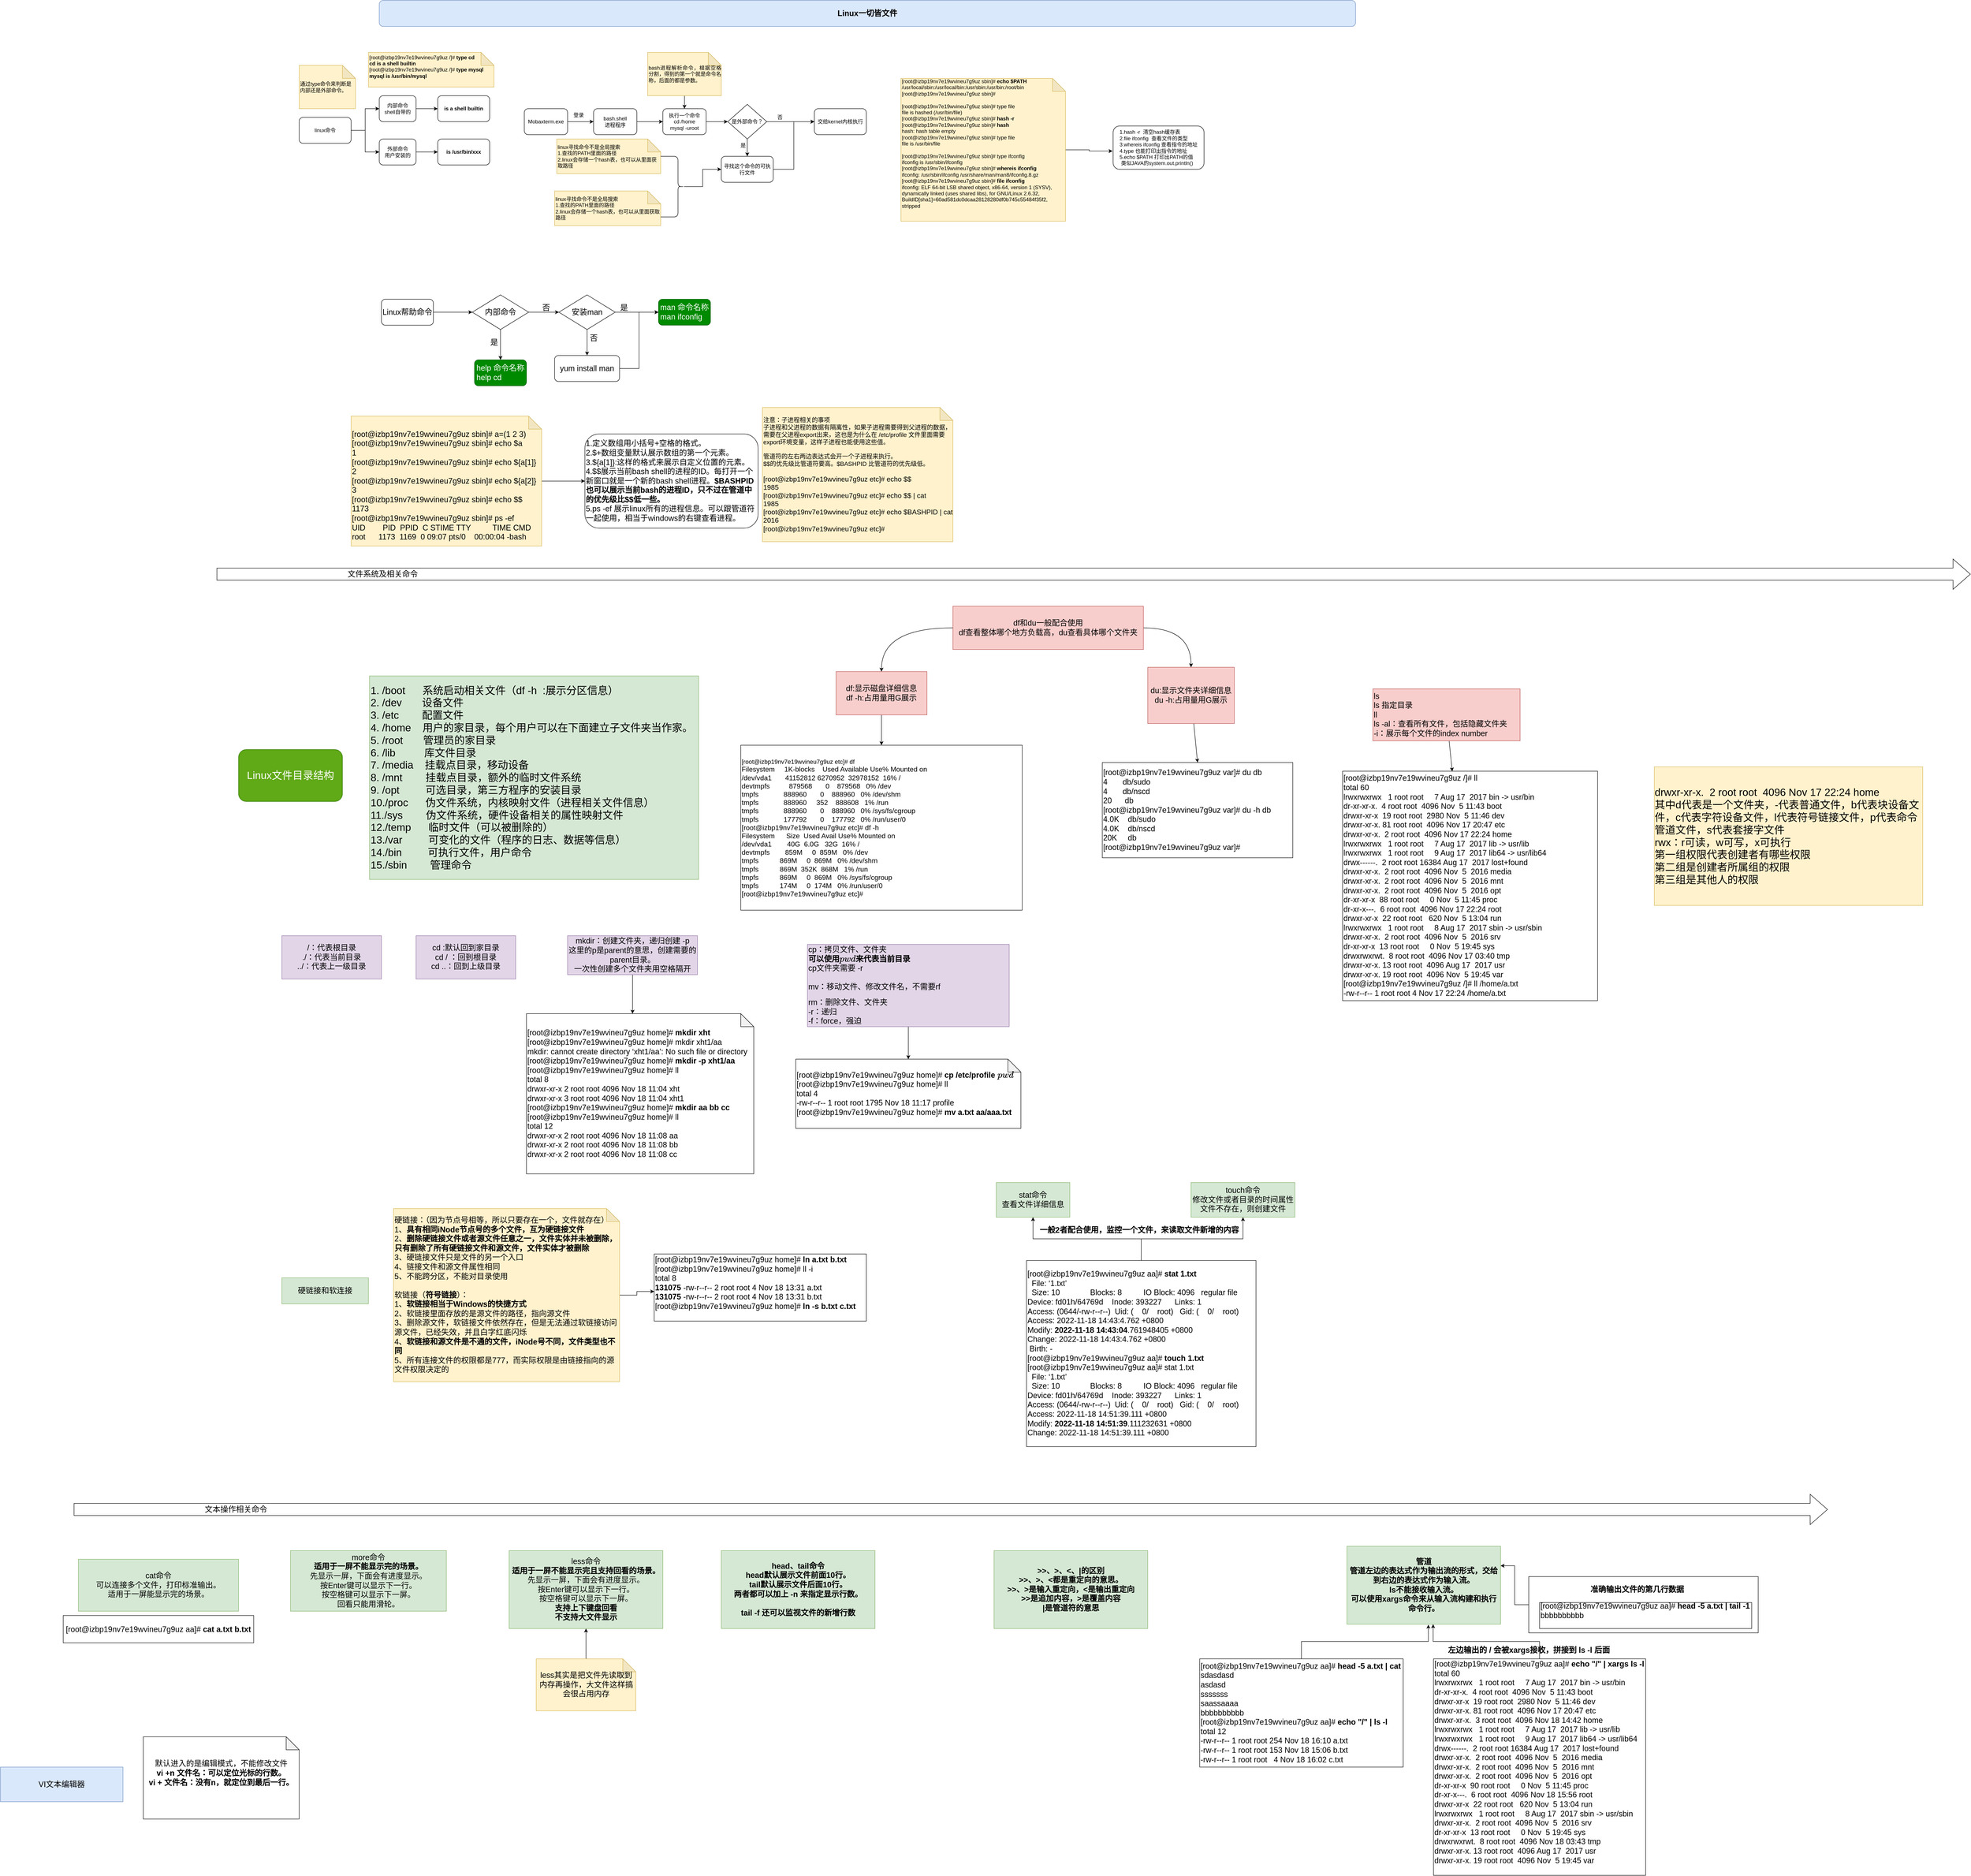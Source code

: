 <mxfile version="20.5.3" type="github">
  <diagram id="oAzEaGaUQTRbANgigkAJ" name="第 1 页">
    <mxGraphModel dx="1649" dy="1582" grid="1" gridSize="10" guides="1" tooltips="1" connect="1" arrows="1" fold="1" page="1" pageScale="1" pageWidth="827" pageHeight="1169" math="0" shadow="0">
      <root>
        <mxCell id="0" />
        <mxCell id="1" parent="0" />
        <mxCell id="BUqo8-ORGjaFq2MvHBpS-45" value="" style="rounded=0;whiteSpace=wrap;html=1;fontSize=18;" vertex="1" parent="1">
          <mxGeometry x="2870" y="3310" width="530" height="130" as="geometry" />
        </mxCell>
        <mxCell id="BUqo8-ORGjaFq2MvHBpS-46" style="edgeStyle=orthogonalEdgeStyle;rounded=0;orthogonalLoop=1;jettySize=auto;html=1;entryX=1;entryY=0.25;entryDx=0;entryDy=0;fontSize=18;" edge="1" parent="1" source="BUqo8-ORGjaFq2MvHBpS-45" target="BUqo8-ORGjaFq2MvHBpS-34">
          <mxGeometry relative="1" as="geometry" />
        </mxCell>
        <mxCell id="oppgy_vlvS0_JxThyo8Q-2" style="edgeStyle=orthogonalEdgeStyle;rounded=0;orthogonalLoop=1;jettySize=auto;html=1;exitX=1;exitY=0.5;exitDx=0;exitDy=0;" parent="1" source="oppgy_vlvS0_JxThyo8Q-1" edge="1">
          <mxGeometry relative="1" as="geometry">
            <mxPoint x="710" y="-50" as="targetPoint" />
          </mxGeometry>
        </mxCell>
        <mxCell id="oppgy_vlvS0_JxThyo8Q-1" value="Mobaxterm.exe" style="rounded=1;whiteSpace=wrap;html=1;" parent="1" vertex="1">
          <mxGeometry x="550" y="-80" width="100" height="60" as="geometry" />
        </mxCell>
        <mxCell id="oppgy_vlvS0_JxThyo8Q-5" style="edgeStyle=orthogonalEdgeStyle;rounded=0;orthogonalLoop=1;jettySize=auto;html=1;" parent="1" source="oppgy_vlvS0_JxThyo8Q-3" edge="1">
          <mxGeometry relative="1" as="geometry">
            <mxPoint x="870" y="-50" as="targetPoint" />
          </mxGeometry>
        </mxCell>
        <mxCell id="oppgy_vlvS0_JxThyo8Q-3" value="bash.shell&lt;br&gt;进程程序" style="rounded=1;whiteSpace=wrap;html=1;" parent="1" vertex="1">
          <mxGeometry x="710" y="-80" width="100" height="60" as="geometry" />
        </mxCell>
        <mxCell id="oppgy_vlvS0_JxThyo8Q-4" value="登录" style="text;html=1;align=center;verticalAlign=middle;resizable=0;points=[];autosize=1;strokeColor=none;fillColor=none;" parent="1" vertex="1">
          <mxGeometry x="650" y="-80" width="50" height="30" as="geometry" />
        </mxCell>
        <mxCell id="oppgy_vlvS0_JxThyo8Q-26" style="edgeStyle=orthogonalEdgeStyle;rounded=0;orthogonalLoop=1;jettySize=auto;html=1;entryX=0;entryY=0.5;entryDx=0;entryDy=0;" parent="1" source="oppgy_vlvS0_JxThyo8Q-6" target="oppgy_vlvS0_JxThyo8Q-25" edge="1">
          <mxGeometry relative="1" as="geometry" />
        </mxCell>
        <mxCell id="oppgy_vlvS0_JxThyo8Q-6" value="执行一个命令&lt;br&gt;cd /home&lt;br&gt;mysql -uroot" style="rounded=1;whiteSpace=wrap;html=1;" parent="1" vertex="1">
          <mxGeometry x="870" y="-80" width="100" height="60" as="geometry" />
        </mxCell>
        <mxCell id="oppgy_vlvS0_JxThyo8Q-24" style="edgeStyle=orthogonalEdgeStyle;rounded=0;orthogonalLoop=1;jettySize=auto;html=1;" parent="1" source="oppgy_vlvS0_JxThyo8Q-10" target="oppgy_vlvS0_JxThyo8Q-6" edge="1">
          <mxGeometry relative="1" as="geometry" />
        </mxCell>
        <mxCell id="oppgy_vlvS0_JxThyo8Q-10" value="&lt;div style=&quot;text-align: justify;&quot;&gt;&lt;span style=&quot;background-color: initial;&quot;&gt;bash进程解析命令，根据空格分割，得到的第一个就是命令名称，后面的都是参数。&lt;/span&gt;&lt;/div&gt;" style="shape=note;whiteSpace=wrap;html=1;backgroundOutline=1;darkOpacity=0.05;fillColor=#fff2cc;strokeColor=#d6b656;align=left;" parent="1" vertex="1">
          <mxGeometry x="835" y="-210" width="170" height="100" as="geometry" />
        </mxCell>
        <mxCell id="oppgy_vlvS0_JxThyo8Q-16" style="edgeStyle=orthogonalEdgeStyle;rounded=0;orthogonalLoop=1;jettySize=auto;html=1;exitX=1;exitY=0.5;exitDx=0;exitDy=0;entryX=0;entryY=0.5;entryDx=0;entryDy=0;" parent="1" source="oppgy_vlvS0_JxThyo8Q-12" target="oppgy_vlvS0_JxThyo8Q-13" edge="1">
          <mxGeometry relative="1" as="geometry" />
        </mxCell>
        <mxCell id="oppgy_vlvS0_JxThyo8Q-17" style="edgeStyle=orthogonalEdgeStyle;rounded=0;orthogonalLoop=1;jettySize=auto;html=1;exitX=1;exitY=0.5;exitDx=0;exitDy=0;entryX=0;entryY=0.5;entryDx=0;entryDy=0;" parent="1" source="oppgy_vlvS0_JxThyo8Q-12" target="oppgy_vlvS0_JxThyo8Q-14" edge="1">
          <mxGeometry relative="1" as="geometry" />
        </mxCell>
        <mxCell id="oppgy_vlvS0_JxThyo8Q-12" value="linux命令" style="rounded=1;whiteSpace=wrap;html=1;" parent="1" vertex="1">
          <mxGeometry x="30" y="-60" width="120" height="60" as="geometry" />
        </mxCell>
        <mxCell id="oppgy_vlvS0_JxThyo8Q-31" style="edgeStyle=orthogonalEdgeStyle;rounded=0;orthogonalLoop=1;jettySize=auto;html=1;entryX=0;entryY=0.5;entryDx=0;entryDy=0;" parent="1" source="oppgy_vlvS0_JxThyo8Q-13" target="oppgy_vlvS0_JxThyo8Q-30" edge="1">
          <mxGeometry relative="1" as="geometry" />
        </mxCell>
        <mxCell id="oppgy_vlvS0_JxThyo8Q-13" value="内部命令&lt;br&gt;shell自带的" style="rounded=1;whiteSpace=wrap;html=1;" parent="1" vertex="1">
          <mxGeometry x="215" y="-110" width="85" height="60" as="geometry" />
        </mxCell>
        <mxCell id="oppgy_vlvS0_JxThyo8Q-33" style="edgeStyle=orthogonalEdgeStyle;rounded=0;orthogonalLoop=1;jettySize=auto;html=1;entryX=0;entryY=0.5;entryDx=0;entryDy=0;" parent="1" source="oppgy_vlvS0_JxThyo8Q-14" target="oppgy_vlvS0_JxThyo8Q-32" edge="1">
          <mxGeometry relative="1" as="geometry" />
        </mxCell>
        <mxCell id="oppgy_vlvS0_JxThyo8Q-14" value="外部命令&lt;br&gt;用户安装的" style="rounded=1;whiteSpace=wrap;html=1;" parent="1" vertex="1">
          <mxGeometry x="215" y="-10" width="85" height="60" as="geometry" />
        </mxCell>
        <mxCell id="oppgy_vlvS0_JxThyo8Q-19" value="通过type命令来判断是内部还是外部命令。" style="shape=note;whiteSpace=wrap;html=1;backgroundOutline=1;darkOpacity=0.05;fillColor=#fff2cc;strokeColor=#d6b656;align=left;" parent="1" vertex="1">
          <mxGeometry x="30" y="-180" width="130" height="100" as="geometry" />
        </mxCell>
        <mxCell id="oppgy_vlvS0_JxThyo8Q-20" value="&lt;div&gt;[root@izbp19nv7e19wvineu7g9uz /]# &lt;b&gt;type cd&lt;/b&gt;&lt;/div&gt;&lt;div&gt;&lt;b&gt;cd is a shell builtin&lt;/b&gt;&lt;/div&gt;&lt;div&gt;[root@izbp19nv7e19wvineu7g9uz /]# &lt;b&gt;type mysql&lt;/b&gt;&lt;/div&gt;&lt;div&gt;&lt;b&gt;mysql is /usr/bin/mysql&lt;/b&gt;&lt;/div&gt;&lt;div&gt;&lt;br&gt;&lt;/div&gt;" style="shape=note;whiteSpace=wrap;html=1;backgroundOutline=1;darkOpacity=0.05;fillColor=#fff2cc;strokeColor=#d6b656;align=left;" parent="1" vertex="1">
          <mxGeometry x="190" y="-210" width="290" height="80" as="geometry" />
        </mxCell>
        <mxCell id="oppgy_vlvS0_JxThyo8Q-35" style="edgeStyle=orthogonalEdgeStyle;rounded=0;orthogonalLoop=1;jettySize=auto;html=1;entryX=0;entryY=0.5;entryDx=0;entryDy=0;" parent="1" source="oppgy_vlvS0_JxThyo8Q-23" target="oppgy_vlvS0_JxThyo8Q-34" edge="1">
          <mxGeometry relative="1" as="geometry" />
        </mxCell>
        <mxCell id="oppgy_vlvS0_JxThyo8Q-23" value="寻找这个命令的可执行文件" style="rounded=1;whiteSpace=wrap;html=1;" parent="1" vertex="1">
          <mxGeometry x="1005" y="30" width="120" height="60" as="geometry" />
        </mxCell>
        <mxCell id="oppgy_vlvS0_JxThyo8Q-28" style="edgeStyle=orthogonalEdgeStyle;rounded=0;orthogonalLoop=1;jettySize=auto;html=1;" parent="1" source="oppgy_vlvS0_JxThyo8Q-25" target="oppgy_vlvS0_JxThyo8Q-23" edge="1">
          <mxGeometry relative="1" as="geometry" />
        </mxCell>
        <mxCell id="oppgy_vlvS0_JxThyo8Q-36" style="edgeStyle=orthogonalEdgeStyle;rounded=0;orthogonalLoop=1;jettySize=auto;html=1;entryX=0;entryY=0.5;entryDx=0;entryDy=0;" parent="1" source="oppgy_vlvS0_JxThyo8Q-25" target="oppgy_vlvS0_JxThyo8Q-34" edge="1">
          <mxGeometry relative="1" as="geometry" />
        </mxCell>
        <mxCell id="oppgy_vlvS0_JxThyo8Q-25" value="是外部命令？" style="rhombus;whiteSpace=wrap;html=1;" parent="1" vertex="1">
          <mxGeometry x="1020" y="-90" width="90" height="80" as="geometry" />
        </mxCell>
        <mxCell id="oppgy_vlvS0_JxThyo8Q-29" value="是" style="text;html=1;align=center;verticalAlign=middle;resizable=0;points=[];autosize=1;strokeColor=none;fillColor=none;" parent="1" vertex="1">
          <mxGeometry x="1035" y="-10" width="40" height="30" as="geometry" />
        </mxCell>
        <mxCell id="oppgy_vlvS0_JxThyo8Q-30" value="&lt;b style=&quot;text-align: left;&quot;&gt;is a shell builtin&lt;/b&gt;" style="rounded=1;whiteSpace=wrap;html=1;" parent="1" vertex="1">
          <mxGeometry x="350" y="-110" width="120" height="60" as="geometry" />
        </mxCell>
        <mxCell id="oppgy_vlvS0_JxThyo8Q-32" value="&lt;b style=&quot;text-align: left;&quot;&gt;is /usr/bin/xxx&lt;/b&gt;" style="rounded=1;whiteSpace=wrap;html=1;" parent="1" vertex="1">
          <mxGeometry x="350" y="-10" width="120" height="60" as="geometry" />
        </mxCell>
        <mxCell id="oppgy_vlvS0_JxThyo8Q-34" value="交给kernel内核执行" style="rounded=1;whiteSpace=wrap;html=1;" parent="1" vertex="1">
          <mxGeometry x="1220" y="-80" width="120" height="60" as="geometry" />
        </mxCell>
        <mxCell id="oppgy_vlvS0_JxThyo8Q-37" value="否" style="text;html=1;align=center;verticalAlign=middle;resizable=0;points=[];autosize=1;strokeColor=none;fillColor=none;" parent="1" vertex="1">
          <mxGeometry x="1120" y="-75" width="40" height="30" as="geometry" />
        </mxCell>
        <mxCell id="oppgy_vlvS0_JxThyo8Q-38" value="linux寻找命令不是全局搜索&lt;br&gt;1.查找的PATH里面的路径&lt;br&gt;&lt;div style=&quot;&quot;&gt;&lt;span style=&quot;background-color: initial;&quot;&gt;2.linux会存储一个hash表，也可以从里面获取路径&lt;/span&gt;&lt;/div&gt;" style="shape=note;whiteSpace=wrap;html=1;backgroundOutline=1;darkOpacity=0.05;fillColor=#fff2cc;strokeColor=#d6b656;align=left;" parent="1" vertex="1">
          <mxGeometry x="625" y="-10" width="240" height="80" as="geometry" />
        </mxCell>
        <mxCell id="oppgy_vlvS0_JxThyo8Q-39" value="linux寻找命令不是全局搜索&lt;br&gt;1.查找的PATH里面的路径&lt;br&gt;&lt;div style=&quot;&quot;&gt;&lt;span style=&quot;background-color: initial;&quot;&gt;2.linux会存储一个hash表，也可以从里面获取路径&lt;/span&gt;&lt;/div&gt;" style="shape=note;whiteSpace=wrap;html=1;backgroundOutline=1;darkOpacity=0.05;fillColor=#fff2cc;strokeColor=#d6b656;align=left;" parent="1" vertex="1">
          <mxGeometry x="620" y="110" width="245" height="80" as="geometry" />
        </mxCell>
        <mxCell id="oppgy_vlvS0_JxThyo8Q-46" style="edgeStyle=orthogonalEdgeStyle;rounded=0;orthogonalLoop=1;jettySize=auto;html=1;entryX=-0.006;entryY=0.579;entryDx=0;entryDy=0;entryPerimeter=0;fontSize=18;" parent="1" source="oppgy_vlvS0_JxThyo8Q-40" target="oppgy_vlvS0_JxThyo8Q-44" edge="1">
          <mxGeometry relative="1" as="geometry" />
        </mxCell>
        <mxCell id="oppgy_vlvS0_JxThyo8Q-40" value="&lt;div&gt;&lt;div&gt;[root@izbp19nv7e19wvineu7g9uz sbin]# &lt;b&gt;echo $PATH&lt;/b&gt;&lt;/div&gt;&lt;div&gt;/usr/local/sbin:/usr/local/bin:/usr/sbin:/usr/bin:/root/bin&lt;/div&gt;&lt;div&gt;[root@izbp19nv7e19wvineu7g9uz sbin]#&lt;/div&gt;&lt;/div&gt;&lt;div&gt;&lt;br&gt;&lt;/div&gt;&lt;div&gt;[root@izbp19nv7e19wvineu7g9uz sbin]# type file&lt;/div&gt;&lt;div&gt;file is hashed (/usr/bin/file)&lt;/div&gt;&lt;div&gt;[root@izbp19nv7e19wvineu7g9uz sbin]# &lt;b&gt;hash -r&lt;/b&gt;&lt;/div&gt;&lt;div&gt;[root@izbp19nv7e19wvineu7g9uz sbin]# &lt;b&gt;hash&lt;/b&gt;&lt;/div&gt;&lt;div&gt;hash: hash table empty&lt;/div&gt;&lt;div&gt;[root@izbp19nv7e19wvineu7g9uz sbin]# type file&lt;/div&gt;&lt;div&gt;file is /usr/bin/file&lt;/div&gt;&lt;div&gt;&lt;br&gt;&lt;/div&gt;&lt;div&gt;&lt;div&gt;[root@izbp19nv7e19wvineu7g9uz sbin]# type ifconfig&lt;/div&gt;&lt;div&gt;ifconfig is /usr/sbin/ifconfig&lt;/div&gt;&lt;div&gt;[root@izbp19nv7e19wvineu7g9uz sbin]# &lt;b&gt;whereis ifconfig&lt;/b&gt;&lt;/div&gt;&lt;div&gt;ifconfig: /usr/sbin/ifconfig /usr/share/man/man8/ifconfig.8.gz&lt;/div&gt;&lt;div&gt;[root@izbp19nv7e19wvineu7g9uz sbin]# &lt;b&gt;file ifconfig&lt;/b&gt;&lt;/div&gt;&lt;div&gt;ifconfig: ELF 64-bit LSB shared object, x86-64, version 1 (SYSV), dynamically linked (uses shared libs), for GNU/Linux 2.6.32, BuildID[sha1]=60ad581dc0dcaa28128280df0b745c55484f35f2, stripped&lt;/div&gt;&lt;/div&gt;&lt;div&gt;&lt;br&gt;&lt;/div&gt;&lt;div&gt;&lt;br&gt;&lt;/div&gt;" style="shape=note;whiteSpace=wrap;html=1;backgroundOutline=1;darkOpacity=0.05;fillColor=#fff2cc;strokeColor=#d6b656;align=left;" parent="1" vertex="1">
          <mxGeometry x="1420" y="-150" width="380" height="330" as="geometry" />
        </mxCell>
        <mxCell id="oppgy_vlvS0_JxThyo8Q-42" style="edgeStyle=orthogonalEdgeStyle;rounded=0;orthogonalLoop=1;jettySize=auto;html=1;" parent="1" source="oppgy_vlvS0_JxThyo8Q-41" target="oppgy_vlvS0_JxThyo8Q-23" edge="1">
          <mxGeometry relative="1" as="geometry">
            <Array as="points">
              <mxPoint x="962" y="100" />
              <mxPoint x="962" y="60" />
            </Array>
          </mxGeometry>
        </mxCell>
        <mxCell id="oppgy_vlvS0_JxThyo8Q-41" value="" style="shape=curlyBracket;whiteSpace=wrap;html=1;rounded=1;flipH=1;labelPosition=right;verticalLabelPosition=middle;align=left;verticalAlign=middle;size=0.259;" parent="1" vertex="1">
          <mxGeometry x="865" y="30" width="54" height="140" as="geometry" />
        </mxCell>
        <mxCell id="oppgy_vlvS0_JxThyo8Q-44" value="&lt;div style=&quot;text-align: left;&quot;&gt;&lt;span style=&quot;background-color: initial;&quot;&gt;1.hash -r&amp;nbsp; 清空hash缓存表&lt;/span&gt;&lt;/div&gt;&lt;div style=&quot;text-align: left;&quot;&gt;&lt;span style=&quot;background-color: initial;&quot;&gt;2.file ifconfig&amp;nbsp; 查看文件的类型&lt;/span&gt;&lt;/div&gt;&lt;div style=&quot;text-align: left;&quot;&gt;&lt;span style=&quot;background-color: initial;&quot;&gt;3.whereis ifconfig 查看指令的地址&lt;/span&gt;&lt;/div&gt;&lt;div style=&quot;text-align: left;&quot;&gt;&lt;span style=&quot;background-color: initial;&quot;&gt;4.type 也能打印出指令的地址&lt;/span&gt;&lt;/div&gt;&lt;div style=&quot;text-align: left;&quot;&gt;&lt;span style=&quot;background-color: initial;&quot;&gt;5.echo $PATH 打印出PATH的值&lt;/span&gt;&lt;/div&gt;&lt;div style=&quot;text-align: left;&quot;&gt;&lt;span style=&quot;background-color: initial;&quot;&gt;&amp;nbsp;类似JAVA的system.out.println()&lt;/span&gt;&lt;/div&gt;" style="rounded=1;whiteSpace=wrap;html=1;" parent="1" vertex="1">
          <mxGeometry x="1910" y="-40" width="210" height="100" as="geometry" />
        </mxCell>
        <mxCell id="oppgy_vlvS0_JxThyo8Q-45" value="&lt;font style=&quot;font-size: 18px;&quot;&gt;&lt;b&gt;Linux一切皆文件&lt;/b&gt;&lt;/font&gt;" style="rounded=1;whiteSpace=wrap;html=1;fillColor=#dae8fc;strokeColor=#6c8ebf;" parent="1" vertex="1">
          <mxGeometry x="215" y="-330" width="2255" height="60" as="geometry" />
        </mxCell>
        <mxCell id="oppgy_vlvS0_JxThyo8Q-48" value="&amp;nbsp; &amp;nbsp; &amp;nbsp; &amp;nbsp; &amp;nbsp; &amp;nbsp; &amp;nbsp; &amp;nbsp; &amp;nbsp; &amp;nbsp; &amp;nbsp; &amp;nbsp; &amp;nbsp; &amp;nbsp; &amp;nbsp; &amp;nbsp; &amp;nbsp; &amp;nbsp; &amp;nbsp; &amp;nbsp; &amp;nbsp; &amp;nbsp; &amp;nbsp; &amp;nbsp; &amp;nbsp; &amp;nbsp; &amp;nbsp; &amp;nbsp; &amp;nbsp; &amp;nbsp; 文件系统及相关命令" style="html=1;shadow=0;dashed=0;align=left;verticalAlign=middle;shape=mxgraph.arrows2.arrow;dy=0.6;dx=40;notch=0;fontSize=18;" parent="1" vertex="1">
          <mxGeometry x="-160" y="960" width="4050" height="70" as="geometry" />
        </mxCell>
        <mxCell id="oppgy_vlvS0_JxThyo8Q-53" style="edgeStyle=orthogonalEdgeStyle;rounded=0;orthogonalLoop=1;jettySize=auto;html=1;entryX=0;entryY=0.5;entryDx=0;entryDy=0;fontSize=18;" parent="1" source="oppgy_vlvS0_JxThyo8Q-49" target="oppgy_vlvS0_JxThyo8Q-51" edge="1">
          <mxGeometry relative="1" as="geometry" />
        </mxCell>
        <mxCell id="oppgy_vlvS0_JxThyo8Q-49" value="Linux帮助命令" style="rounded=1;whiteSpace=wrap;html=1;fontSize=18;" parent="1" vertex="1">
          <mxGeometry x="220" y="360" width="120" height="60" as="geometry" />
        </mxCell>
        <mxCell id="oppgy_vlvS0_JxThyo8Q-55" style="edgeStyle=orthogonalEdgeStyle;rounded=0;orthogonalLoop=1;jettySize=auto;html=1;entryX=0.5;entryY=0;entryDx=0;entryDy=0;fontSize=18;" parent="1" source="oppgy_vlvS0_JxThyo8Q-51" target="oppgy_vlvS0_JxThyo8Q-54" edge="1">
          <mxGeometry relative="1" as="geometry" />
        </mxCell>
        <mxCell id="oppgy_vlvS0_JxThyo8Q-61" style="edgeStyle=orthogonalEdgeStyle;rounded=0;orthogonalLoop=1;jettySize=auto;html=1;entryX=0;entryY=0.5;entryDx=0;entryDy=0;fontSize=18;" parent="1" source="oppgy_vlvS0_JxThyo8Q-51" target="oppgy_vlvS0_JxThyo8Q-60" edge="1">
          <mxGeometry relative="1" as="geometry" />
        </mxCell>
        <mxCell id="oppgy_vlvS0_JxThyo8Q-51" value="内部命令" style="rhombus;whiteSpace=wrap;html=1;fontSize=18;" parent="1" vertex="1">
          <mxGeometry x="430" y="350" width="130" height="80" as="geometry" />
        </mxCell>
        <mxCell id="oppgy_vlvS0_JxThyo8Q-54" value="help 命令名称&lt;br&gt;&lt;div style=&quot;text-align: left;&quot;&gt;&lt;span style=&quot;background-color: initial;&quot;&gt;help cd&lt;/span&gt;&lt;/div&gt;" style="rounded=1;whiteSpace=wrap;html=1;fontSize=18;fillColor=#008a00;fontColor=#ffffff;strokeColor=#005700;" parent="1" vertex="1">
          <mxGeometry x="435" y="500" width="120" height="60" as="geometry" />
        </mxCell>
        <mxCell id="oppgy_vlvS0_JxThyo8Q-56" value="是" style="text;html=1;align=center;verticalAlign=middle;resizable=0;points=[];autosize=1;strokeColor=none;fillColor=none;fontSize=18;" parent="1" vertex="1">
          <mxGeometry x="460" y="440" width="40" height="40" as="geometry" />
        </mxCell>
        <mxCell id="oppgy_vlvS0_JxThyo8Q-57" value="man 命令名称&lt;br&gt;&lt;div style=&quot;text-align: left;&quot;&gt;&lt;span style=&quot;background-color: initial;&quot;&gt;man ifconfig&lt;/span&gt;&lt;/div&gt;" style="rounded=1;whiteSpace=wrap;html=1;fontSize=18;fillColor=#008a00;fontColor=#ffffff;strokeColor=#005700;" parent="1" vertex="1">
          <mxGeometry x="860" y="360" width="120" height="60" as="geometry" />
        </mxCell>
        <mxCell id="oppgy_vlvS0_JxThyo8Q-59" value="否" style="text;html=1;align=center;verticalAlign=middle;resizable=0;points=[];autosize=1;strokeColor=none;fillColor=none;fontSize=18;" parent="1" vertex="1">
          <mxGeometry x="580" y="360" width="40" height="40" as="geometry" />
        </mxCell>
        <mxCell id="oppgy_vlvS0_JxThyo8Q-62" style="edgeStyle=orthogonalEdgeStyle;rounded=0;orthogonalLoop=1;jettySize=auto;html=1;entryX=0;entryY=0.5;entryDx=0;entryDy=0;fontSize=18;" parent="1" source="oppgy_vlvS0_JxThyo8Q-60" target="oppgy_vlvS0_JxThyo8Q-57" edge="1">
          <mxGeometry relative="1" as="geometry" />
        </mxCell>
        <mxCell id="oppgy_vlvS0_JxThyo8Q-64" style="edgeStyle=orthogonalEdgeStyle;rounded=0;orthogonalLoop=1;jettySize=auto;html=1;fontSize=18;" parent="1" source="oppgy_vlvS0_JxThyo8Q-60" target="oppgy_vlvS0_JxThyo8Q-63" edge="1">
          <mxGeometry relative="1" as="geometry" />
        </mxCell>
        <mxCell id="oppgy_vlvS0_JxThyo8Q-60" value="安装man" style="rhombus;whiteSpace=wrap;html=1;fontSize=18;" parent="1" vertex="1">
          <mxGeometry x="630" y="350" width="130" height="80" as="geometry" />
        </mxCell>
        <mxCell id="oppgy_vlvS0_JxThyo8Q-65" style="edgeStyle=orthogonalEdgeStyle;rounded=0;orthogonalLoop=1;jettySize=auto;html=1;entryX=0;entryY=0.5;entryDx=0;entryDy=0;fontSize=18;" parent="1" source="oppgy_vlvS0_JxThyo8Q-63" target="oppgy_vlvS0_JxThyo8Q-57" edge="1">
          <mxGeometry relative="1" as="geometry" />
        </mxCell>
        <mxCell id="oppgy_vlvS0_JxThyo8Q-63" value="yum install man" style="rounded=1;whiteSpace=wrap;html=1;fontSize=18;" parent="1" vertex="1">
          <mxGeometry x="620" y="490" width="150" height="60" as="geometry" />
        </mxCell>
        <mxCell id="oppgy_vlvS0_JxThyo8Q-66" value="是" style="text;html=1;align=center;verticalAlign=middle;resizable=0;points=[];autosize=1;strokeColor=none;fillColor=none;fontSize=18;" parent="1" vertex="1">
          <mxGeometry x="760" y="360" width="40" height="40" as="geometry" />
        </mxCell>
        <mxCell id="oppgy_vlvS0_JxThyo8Q-67" value="否" style="text;html=1;align=center;verticalAlign=middle;resizable=0;points=[];autosize=1;strokeColor=none;fillColor=none;fontSize=18;" parent="1" vertex="1">
          <mxGeometry x="690" y="430" width="40" height="40" as="geometry" />
        </mxCell>
        <mxCell id="oppgy_vlvS0_JxThyo8Q-70" style="edgeStyle=orthogonalEdgeStyle;rounded=0;orthogonalLoop=1;jettySize=auto;html=1;fontSize=14;" parent="1" source="oppgy_vlvS0_JxThyo8Q-68" target="oppgy_vlvS0_JxThyo8Q-69" edge="1">
          <mxGeometry relative="1" as="geometry" />
        </mxCell>
        <mxCell id="oppgy_vlvS0_JxThyo8Q-68" value="&lt;div&gt;&lt;br&gt;&lt;/div&gt;&lt;div&gt;[root@izbp19nv7e19wvineu7g9uz sbin]# a=(1 2 3)&lt;/div&gt;&lt;div&gt;[root@izbp19nv7e19wvineu7g9uz sbin]# echo $a&lt;/div&gt;&lt;div&gt;1&lt;/div&gt;&lt;div&gt;[root@izbp19nv7e19wvineu7g9uz sbin]# echo ${a[1]}&lt;/div&gt;&lt;div&gt;2&lt;/div&gt;&lt;div&gt;[root@izbp19nv7e19wvineu7g9uz sbin]# echo ${a[2]}&lt;/div&gt;&lt;div&gt;3&lt;/div&gt;&lt;div&gt;[root@izbp19nv7e19wvineu7g9uz sbin]# echo $$&lt;/div&gt;&lt;div&gt;1173&lt;/div&gt;&lt;div&gt;[root@izbp19nv7e19wvineu7g9uz sbin]# ps -ef&lt;/div&gt;&lt;div&gt;&lt;div&gt;UID&amp;nbsp; &amp;nbsp; &amp;nbsp; &amp;nbsp; PID&amp;nbsp; PPID&amp;nbsp; C STIME TTY&amp;nbsp; &amp;nbsp; &amp;nbsp; &amp;nbsp; &amp;nbsp; TIME CMD&lt;/div&gt;&lt;/div&gt;&lt;div&gt;&lt;div&gt;root&amp;nbsp; &amp;nbsp; &amp;nbsp; 1173&amp;nbsp; 1169&amp;nbsp; 0 09:07 pts/0&amp;nbsp; &amp;nbsp; 00:00:04 -bash&lt;/div&gt;&lt;/div&gt;" style="shape=note;whiteSpace=wrap;html=1;backgroundOutline=1;darkOpacity=0.05;fontSize=18;align=left;fillColor=#fff2cc;strokeColor=#d6b656;" parent="1" vertex="1">
          <mxGeometry x="150" y="630" width="440" height="300" as="geometry" />
        </mxCell>
        <mxCell id="oppgy_vlvS0_JxThyo8Q-69" value="&lt;font style=&quot;&quot;&gt;&lt;font style=&quot;font-size: 18px;&quot;&gt;1.定义数组用小括号+空格的格式。&lt;br&gt;2.$+数组变量默认展示数组的第一个元素。&lt;br&gt;3.${a[1]}:这样的格式来展示自定义位置的元素。&lt;br&gt;4.$$展示当前bash shell的进程的ID。每打开一个新窗口就是一个新的bash shell进程。&lt;b&gt;$BASHPID也可以展示当前bash的进程ID，只不过在管道中的优先级比$$低一些。&lt;/b&gt;&lt;br&gt;5.ps -ef 展示linux所有的进程信息。可以跟管道符一起使用，相当于windows的右键查看进程。&lt;/font&gt;&lt;br&gt;&lt;/font&gt;" style="rounded=1;whiteSpace=wrap;html=1;fontSize=18;align=left;" parent="1" vertex="1">
          <mxGeometry x="690" y="671.25" width="400" height="217.5" as="geometry" />
        </mxCell>
        <mxCell id="ffRmx-ME7ue0RxgqSJRE-3" value="&lt;font style=&quot;font-size: 14px;&quot;&gt;注意：子进程相关的事项&lt;br&gt;子进程和父进程的数据有隔离性，如果子进程需要得到父进程的数据，需要在父进程export出来，这也是为什么在 /etc/profile 文件里面需要export环境变量，这样子进程也能使用这些值。&lt;br&gt;&lt;br&gt;管道符的左右两边表达式会开一个子进程来执行。&lt;br&gt;$$的优先级比管道符要高。$BASHPID 比管道符的优先级低。&lt;br&gt;&lt;br&gt;&lt;/font&gt;&lt;div&gt;&lt;font size=&quot;3&quot;&gt;[root@izbp19nv7e19wvineu7g9uz etc]# echo $$&lt;/font&gt;&lt;/div&gt;&lt;div&gt;&lt;font size=&quot;3&quot;&gt;1985&lt;/font&gt;&lt;/div&gt;&lt;div&gt;&lt;font size=&quot;3&quot;&gt;[root@izbp19nv7e19wvineu7g9uz etc]# echo $$ | cat&lt;/font&gt;&lt;/div&gt;&lt;div&gt;&lt;font size=&quot;3&quot;&gt;1985&lt;/font&gt;&lt;/div&gt;&lt;div&gt;&lt;font size=&quot;3&quot;&gt;[root@izbp19nv7e19wvineu7g9uz etc]# echo $BASHPID | cat&lt;/font&gt;&lt;/div&gt;&lt;div&gt;&lt;font size=&quot;3&quot;&gt;2016&lt;/font&gt;&lt;/div&gt;&lt;div&gt;&lt;font size=&quot;3&quot;&gt;[root@izbp19nv7e19wvineu7g9uz etc]#&amp;nbsp;&lt;/font&gt;&lt;/div&gt;" style="shape=note;whiteSpace=wrap;html=1;backgroundOutline=1;darkOpacity=0.05;fillColor=#fff2cc;strokeColor=#d6b656;align=left;" parent="1" vertex="1">
          <mxGeometry x="1100" y="610" width="440" height="310" as="geometry" />
        </mxCell>
        <mxCell id="ffRmx-ME7ue0RxgqSJRE-4" value="&lt;font style=&quot;font-size: 24px;&quot;&gt;Linux文件目录结构&lt;/font&gt;" style="rounded=1;whiteSpace=wrap;html=1;fillColor=#60a917;fontColor=#ffffff;strokeColor=#2D7600;" parent="1" vertex="1">
          <mxGeometry x="-110" y="1400" width="240" height="120" as="geometry" />
        </mxCell>
        <mxCell id="ffRmx-ME7ue0RxgqSJRE-6" value="&lt;span style=&quot;&quot;&gt;1. /boot&amp;nbsp; &amp;nbsp; &amp;nbsp; 系统启动相关文件（df -h&amp;nbsp; :展示分区信息）&lt;/span&gt;&lt;br style=&quot;&quot;&gt;&lt;span style=&quot;&quot;&gt;2. /dev&amp;nbsp; &amp;nbsp; &amp;nbsp; &amp;nbsp;设备文件&lt;/span&gt;&lt;br style=&quot;&quot;&gt;&lt;span style=&quot;&quot;&gt;3. /etc&amp;nbsp; &amp;nbsp; &amp;nbsp; &amp;nbsp; 配置文件&lt;/span&gt;&lt;br style=&quot;&quot;&gt;&lt;span style=&quot;&quot;&gt;4. /home&amp;nbsp; &amp;nbsp; 用户的家目录，每个用户可以在下面建立子文件夹当作家。&lt;/span&gt;&lt;br style=&quot;&quot;&gt;&lt;span style=&quot;&quot;&gt;5. /root&amp;nbsp; &amp;nbsp; &amp;nbsp; &amp;nbsp;管理员的家目录&lt;/span&gt;&lt;br style=&quot;&quot;&gt;&lt;span style=&quot;&quot;&gt;6. /lib&amp;nbsp; &amp;nbsp; &amp;nbsp; &amp;nbsp; &amp;nbsp; 库文件目录&lt;/span&gt;&lt;br style=&quot;&quot;&gt;&lt;span style=&quot;&quot;&gt;7. /media&amp;nbsp; &amp;nbsp; 挂载点目录，移动设备&lt;/span&gt;&lt;br style=&quot;&quot;&gt;&lt;span style=&quot;&quot;&gt;8. /mnt&amp;nbsp; &amp;nbsp; &amp;nbsp; &amp;nbsp; 挂载点目录，额外的临时文件系统&lt;/span&gt;&lt;br style=&quot;&quot;&gt;&lt;span style=&quot;&quot;&gt;9. /opt&amp;nbsp; &amp;nbsp;&lt;/span&gt;&lt;span style=&quot;&quot;&gt; &lt;/span&gt;&lt;span style=&quot;&quot;&gt;&amp;nbsp; &amp;nbsp; &amp;nbsp;可选目录，第三方程序的安装目录&lt;/span&gt;&lt;br style=&quot;&quot;&gt;&lt;span style=&quot;&quot;&gt;10./proc&amp;nbsp; &amp;nbsp; &amp;nbsp; 伪文件系统，内核映射文件（进程相关文件信息）&lt;/span&gt;&lt;br style=&quot;&quot;&gt;&lt;span style=&quot;&quot;&gt;11./sys&amp;nbsp; &amp;nbsp; &amp;nbsp; &amp;nbsp; 伪文件系统，硬件设备相关的属性映射文件&lt;/span&gt;&lt;br style=&quot;&quot;&gt;&lt;span style=&quot;&quot;&gt;12./temp&amp;nbsp; &amp;nbsp; &amp;nbsp; 临时文件（可以被删除的）&lt;/span&gt;&lt;br style=&quot;&quot;&gt;&lt;span style=&quot;&quot;&gt;13./var&amp;nbsp; &amp;nbsp; &amp;nbsp; &amp;nbsp; &amp;nbsp;可变化的文件（程序的日志、数据等信息）&lt;/span&gt;&lt;br style=&quot;&quot;&gt;&lt;span style=&quot;&quot;&gt;14./bin&amp;nbsp; &amp;nbsp; &amp;nbsp; &amp;nbsp; &amp;nbsp;可执行文件，用户命令&lt;/span&gt;&lt;br style=&quot;&quot;&gt;&lt;div style=&quot;&quot;&gt;&lt;span style=&quot;background-color: initial;&quot;&gt;15./sbin&amp;nbsp; &amp;nbsp; &amp;nbsp; &amp;nbsp; 管理命令&lt;/span&gt;&lt;/div&gt;" style="rounded=0;whiteSpace=wrap;html=1;fontSize=24;align=left;fillColor=#d5e8d4;strokeColor=#82b366;" parent="1" vertex="1">
          <mxGeometry x="192.5" y="1230" width="760" height="470" as="geometry" />
        </mxCell>
        <mxCell id="ffRmx-ME7ue0RxgqSJRE-8" value="&lt;div&gt;&lt;font style=&quot;font-size: 14px;&quot;&gt;[root@izbp19nv7e19wvineu7g9uz etc]# df&lt;/font&gt;&lt;/div&gt;&lt;div&gt;&lt;font size=&quot;3&quot;&gt;Filesystem&amp;nbsp; &amp;nbsp; &amp;nbsp;1K-blocks&amp;nbsp; &amp;nbsp; Used Available Use% Mounted on&lt;/font&gt;&lt;/div&gt;&lt;div&gt;&lt;font size=&quot;3&quot;&gt;/dev/vda1&amp;nbsp; &amp;nbsp; &amp;nbsp; &amp;nbsp;41152812 6270952&amp;nbsp; 32978152&amp;nbsp; 16% /&lt;/font&gt;&lt;/div&gt;&lt;div&gt;&lt;font size=&quot;3&quot;&gt;devtmpfs&amp;nbsp; &amp;nbsp; &amp;nbsp; &amp;nbsp; &amp;nbsp; 879568&amp;nbsp; &amp;nbsp; &amp;nbsp; &amp;nbsp;0&amp;nbsp; &amp;nbsp; 879568&amp;nbsp; &amp;nbsp;0% /dev&lt;/font&gt;&lt;/div&gt;&lt;div&gt;&lt;font size=&quot;3&quot;&gt;tmpfs&amp;nbsp; &amp;nbsp; &amp;nbsp; &amp;nbsp; &amp;nbsp; &amp;nbsp; &amp;nbsp;888960&amp;nbsp; &amp;nbsp; &amp;nbsp; &amp;nbsp;0&amp;nbsp; &amp;nbsp; 888960&amp;nbsp; &amp;nbsp;0% /dev/shm&lt;/font&gt;&lt;/div&gt;&lt;div&gt;&lt;font size=&quot;3&quot;&gt;tmpfs&amp;nbsp; &amp;nbsp; &amp;nbsp; &amp;nbsp; &amp;nbsp; &amp;nbsp; &amp;nbsp;888960&amp;nbsp; &amp;nbsp; &amp;nbsp;352&amp;nbsp; &amp;nbsp; 888608&amp;nbsp; &amp;nbsp;1% /run&lt;/font&gt;&lt;/div&gt;&lt;div&gt;&lt;font size=&quot;3&quot;&gt;tmpfs&amp;nbsp; &amp;nbsp; &amp;nbsp; &amp;nbsp; &amp;nbsp; &amp;nbsp; &amp;nbsp;888960&amp;nbsp; &amp;nbsp; &amp;nbsp; &amp;nbsp;0&amp;nbsp; &amp;nbsp; 888960&amp;nbsp; &amp;nbsp;0% /sys/fs/cgroup&lt;/font&gt;&lt;/div&gt;&lt;div&gt;&lt;font size=&quot;3&quot;&gt;tmpfs&amp;nbsp; &amp;nbsp; &amp;nbsp; &amp;nbsp; &amp;nbsp; &amp;nbsp; &amp;nbsp;177792&amp;nbsp; &amp;nbsp; &amp;nbsp; &amp;nbsp;0&amp;nbsp; &amp;nbsp; 177792&amp;nbsp; &amp;nbsp;0% /run/user/0&lt;/font&gt;&lt;/div&gt;&lt;div&gt;&lt;font size=&quot;3&quot;&gt;[root@izbp19nv7e19wvineu7g9uz etc]# df -h&lt;/font&gt;&lt;/div&gt;&lt;div&gt;&lt;font size=&quot;3&quot;&gt;Filesystem&amp;nbsp; &amp;nbsp; &amp;nbsp; Size&amp;nbsp; Used Avail Use% Mounted on&lt;/font&gt;&lt;/div&gt;&lt;div&gt;&lt;font size=&quot;3&quot;&gt;/dev/vda1&amp;nbsp; &amp;nbsp; &amp;nbsp; &amp;nbsp; 40G&amp;nbsp; 6.0G&amp;nbsp; &amp;nbsp;32G&amp;nbsp; 16% /&lt;/font&gt;&lt;/div&gt;&lt;div&gt;&lt;font size=&quot;3&quot;&gt;devtmpfs&amp;nbsp; &amp;nbsp; &amp;nbsp; &amp;nbsp; 859M&amp;nbsp; &amp;nbsp; &amp;nbsp;0&amp;nbsp; 859M&amp;nbsp; &amp;nbsp;0% /dev&lt;/font&gt;&lt;/div&gt;&lt;div&gt;&lt;font size=&quot;3&quot;&gt;tmpfs&amp;nbsp; &amp;nbsp; &amp;nbsp; &amp;nbsp; &amp;nbsp; &amp;nbsp;869M&amp;nbsp; &amp;nbsp; &amp;nbsp;0&amp;nbsp; 869M&amp;nbsp; &amp;nbsp;0% /dev/shm&lt;/font&gt;&lt;/div&gt;&lt;div&gt;&lt;font size=&quot;3&quot;&gt;tmpfs&amp;nbsp; &amp;nbsp; &amp;nbsp; &amp;nbsp; &amp;nbsp; &amp;nbsp;869M&amp;nbsp; 352K&amp;nbsp; 868M&amp;nbsp; &amp;nbsp;1% /run&lt;/font&gt;&lt;/div&gt;&lt;div&gt;&lt;font size=&quot;3&quot;&gt;tmpfs&amp;nbsp; &amp;nbsp; &amp;nbsp; &amp;nbsp; &amp;nbsp; &amp;nbsp;869M&amp;nbsp; &amp;nbsp; &amp;nbsp;0&amp;nbsp; 869M&amp;nbsp; &amp;nbsp;0% /sys/fs/cgroup&lt;/font&gt;&lt;/div&gt;&lt;div&gt;&lt;font size=&quot;3&quot;&gt;tmpfs&amp;nbsp; &amp;nbsp; &amp;nbsp; &amp;nbsp; &amp;nbsp; &amp;nbsp;174M&amp;nbsp; &amp;nbsp; &amp;nbsp;0&amp;nbsp; 174M&amp;nbsp; &amp;nbsp;0% /run/user/0&lt;/font&gt;&lt;/div&gt;&lt;div&gt;&lt;font size=&quot;3&quot;&gt;[root@izbp19nv7e19wvineu7g9uz etc]#&amp;nbsp;&lt;/font&gt;&lt;/div&gt;" style="rounded=0;whiteSpace=wrap;html=1;fontSize=10;align=left;" parent="1" vertex="1">
          <mxGeometry x="1050" y="1390" width="650" height="381" as="geometry" />
        </mxCell>
        <mxCell id="ffRmx-ME7ue0RxgqSJRE-10" style="edgeStyle=orthogonalEdgeStyle;rounded=0;orthogonalLoop=1;jettySize=auto;html=1;entryX=0.5;entryY=0;entryDx=0;entryDy=0;fontSize=14;" parent="1" source="ffRmx-ME7ue0RxgqSJRE-9" target="ffRmx-ME7ue0RxgqSJRE-8" edge="1">
          <mxGeometry relative="1" as="geometry" />
        </mxCell>
        <mxCell id="ffRmx-ME7ue0RxgqSJRE-9" value="&lt;font style=&quot;font-size: 18px;&quot;&gt;df:显示磁盘详细信息&lt;br&gt;df -h:占用量用G展示&lt;/font&gt;" style="rounded=0;whiteSpace=wrap;html=1;fontSize=14;fillColor=#f8cecc;strokeColor=#b85450;" parent="1" vertex="1">
          <mxGeometry x="1270" y="1220" width="210" height="100" as="geometry" />
        </mxCell>
        <mxCell id="ffRmx-ME7ue0RxgqSJRE-15" style="edgeStyle=orthogonalEdgeStyle;curved=1;rounded=0;orthogonalLoop=1;jettySize=auto;html=1;fontSize=18;" parent="1" source="ffRmx-ME7ue0RxgqSJRE-11" target="ffRmx-ME7ue0RxgqSJRE-9" edge="1">
          <mxGeometry relative="1" as="geometry" />
        </mxCell>
        <mxCell id="ffRmx-ME7ue0RxgqSJRE-16" style="edgeStyle=orthogonalEdgeStyle;curved=1;rounded=0;orthogonalLoop=1;jettySize=auto;html=1;entryX=0.5;entryY=0;entryDx=0;entryDy=0;fontSize=18;" parent="1" source="ffRmx-ME7ue0RxgqSJRE-11" target="ffRmx-ME7ue0RxgqSJRE-12" edge="1">
          <mxGeometry relative="1" as="geometry" />
        </mxCell>
        <mxCell id="ffRmx-ME7ue0RxgqSJRE-11" value="&lt;font style=&quot;font-size: 18px;&quot;&gt;df和du一般配合使用&lt;br&gt;df查看整体哪个地方负载高，du查看具体哪个文件夹&lt;br&gt;&lt;/font&gt;" style="rounded=0;whiteSpace=wrap;html=1;fontSize=14;fillColor=#f8cecc;strokeColor=#b85450;" parent="1" vertex="1">
          <mxGeometry x="1540" y="1069" width="440" height="100" as="geometry" />
        </mxCell>
        <mxCell id="ffRmx-ME7ue0RxgqSJRE-19" style="edgeStyle=none;rounded=0;orthogonalLoop=1;jettySize=auto;html=1;entryX=0.5;entryY=0;entryDx=0;entryDy=0;fontSize=18;" parent="1" source="ffRmx-ME7ue0RxgqSJRE-12" target="ffRmx-ME7ue0RxgqSJRE-17" edge="1">
          <mxGeometry relative="1" as="geometry" />
        </mxCell>
        <mxCell id="ffRmx-ME7ue0RxgqSJRE-12" value="&lt;font style=&quot;font-size: 18px;&quot;&gt;du:显示文件夹详细信息&lt;br&gt;du -h:占用量用G展示&lt;/font&gt;" style="rounded=0;whiteSpace=wrap;html=1;fontSize=14;fillColor=#f8cecc;strokeColor=#b85450;" parent="1" vertex="1">
          <mxGeometry x="1990" y="1210" width="200" height="130" as="geometry" />
        </mxCell>
        <mxCell id="ffRmx-ME7ue0RxgqSJRE-21" style="edgeStyle=none;rounded=0;orthogonalLoop=1;jettySize=auto;html=1;entryX=0.43;entryY=0.001;entryDx=0;entryDy=0;entryPerimeter=0;fontSize=18;" parent="1" source="ffRmx-ME7ue0RxgqSJRE-13" target="ffRmx-ME7ue0RxgqSJRE-20" edge="1">
          <mxGeometry relative="1" as="geometry" />
        </mxCell>
        <mxCell id="ffRmx-ME7ue0RxgqSJRE-13" value="&lt;font style=&quot;font-size: 18px;&quot;&gt;ls&lt;br&gt;ls 指定目录&lt;br&gt;ll&amp;nbsp; &amp;nbsp;&lt;br&gt;ls -al：查看所有文件，包括隐藏文件夹&lt;br&gt;-i：展示每个文件的index number&lt;br&gt;&lt;/font&gt;" style="rounded=0;whiteSpace=wrap;html=1;fontSize=14;fillColor=#f8cecc;strokeColor=#b85450;align=left;" parent="1" vertex="1">
          <mxGeometry x="2510" y="1260" width="340" height="120" as="geometry" />
        </mxCell>
        <mxCell id="ffRmx-ME7ue0RxgqSJRE-17" value="&lt;div&gt;[root@izbp19nv7e19wvineu7g9uz var]# du db&lt;/div&gt;&lt;div&gt;4&amp;nbsp; &amp;nbsp; &amp;nbsp; &amp;nbsp;db/sudo&lt;/div&gt;&lt;div&gt;4&amp;nbsp; &amp;nbsp; &amp;nbsp; &amp;nbsp;db/nscd&lt;/div&gt;&lt;div&gt;20&amp;nbsp; &amp;nbsp; &amp;nbsp; db&lt;/div&gt;&lt;div&gt;[root@izbp19nv7e19wvineu7g9uz var]# du -h db&lt;/div&gt;&lt;div&gt;4.0K&amp;nbsp; &amp;nbsp; db/sudo&lt;/div&gt;&lt;div&gt;4.0K&amp;nbsp; &amp;nbsp; db/nscd&lt;/div&gt;&lt;div&gt;20K&amp;nbsp; &amp;nbsp; &amp;nbsp;db&lt;/div&gt;&lt;div&gt;[root@izbp19nv7e19wvineu7g9uz var]#&amp;nbsp;&lt;/div&gt;" style="rounded=0;whiteSpace=wrap;html=1;fontSize=18;align=left;" parent="1" vertex="1">
          <mxGeometry x="1885" y="1430" width="440" height="220" as="geometry" />
        </mxCell>
        <mxCell id="ffRmx-ME7ue0RxgqSJRE-20" value="&lt;div&gt;[root@izbp19nv7e19wvineu7g9uz /]# ll&lt;/div&gt;&lt;div&gt;total 60&lt;/div&gt;&lt;div&gt;lrwxrwxrwx&amp;nbsp; &amp;nbsp;1 root root&amp;nbsp; &amp;nbsp; &amp;nbsp;7 Aug 17&amp;nbsp; 2017 bin -&amp;gt; usr/bin&lt;/div&gt;&lt;div&gt;dr-xr-xr-x.&amp;nbsp; 4 root root&amp;nbsp; 4096 Nov&amp;nbsp; 5 11:43 boot&lt;/div&gt;&lt;div&gt;drwxr-xr-x&amp;nbsp; 19 root root&amp;nbsp; 2980 Nov&amp;nbsp; 5 11:46 dev&lt;/div&gt;&lt;div&gt;drwxr-xr-x. 81 root root&amp;nbsp; 4096 Nov 17 20:47 etc&lt;/div&gt;&lt;div&gt;drwxr-xr-x.&amp;nbsp; 2 root root&amp;nbsp; 4096 Nov 17 22:24 home&lt;/div&gt;&lt;div&gt;lrwxrwxrwx&amp;nbsp; &amp;nbsp;1 root root&amp;nbsp; &amp;nbsp; &amp;nbsp;7 Aug 17&amp;nbsp; 2017 lib -&amp;gt; usr/lib&lt;/div&gt;&lt;div&gt;lrwxrwxrwx&amp;nbsp; &amp;nbsp;1 root root&amp;nbsp; &amp;nbsp; &amp;nbsp;9 Aug 17&amp;nbsp; 2017 lib64 -&amp;gt; usr/lib64&lt;/div&gt;&lt;div&gt;drwx------.&amp;nbsp; 2 root root 16384 Aug 17&amp;nbsp; 2017 lost+found&lt;/div&gt;&lt;div&gt;drwxr-xr-x.&amp;nbsp; 2 root root&amp;nbsp; 4096 Nov&amp;nbsp; 5&amp;nbsp; 2016 media&lt;/div&gt;&lt;div&gt;drwxr-xr-x.&amp;nbsp; 2 root root&amp;nbsp; 4096 Nov&amp;nbsp; 5&amp;nbsp; 2016 mnt&lt;/div&gt;&lt;div&gt;drwxr-xr-x.&amp;nbsp; 2 root root&amp;nbsp; 4096 Nov&amp;nbsp; 5&amp;nbsp; 2016 opt&lt;/div&gt;&lt;div&gt;dr-xr-xr-x&amp;nbsp; 88 root root&amp;nbsp; &amp;nbsp; &amp;nbsp;0 Nov&amp;nbsp; 5 11:45 proc&lt;/div&gt;&lt;div&gt;dr-xr-x---.&amp;nbsp; 6 root root&amp;nbsp; 4096 Nov 17 22:24 root&lt;/div&gt;&lt;div&gt;drwxr-xr-x&amp;nbsp; 22 root root&amp;nbsp; &amp;nbsp;620 Nov&amp;nbsp; 5 13:04 run&lt;/div&gt;&lt;div&gt;lrwxrwxrwx&amp;nbsp; &amp;nbsp;1 root root&amp;nbsp; &amp;nbsp; &amp;nbsp;8 Aug 17&amp;nbsp; 2017 sbin -&amp;gt; usr/sbin&lt;/div&gt;&lt;div&gt;drwxr-xr-x.&amp;nbsp; 2 root root&amp;nbsp; 4096 Nov&amp;nbsp; 5&amp;nbsp; 2016 srv&lt;/div&gt;&lt;div&gt;dr-xr-xr-x&amp;nbsp; 13 root root&amp;nbsp; &amp;nbsp; &amp;nbsp;0 Nov&amp;nbsp; 5 19:45 sys&lt;/div&gt;&lt;div&gt;drwxrwxrwt.&amp;nbsp; 8 root root&amp;nbsp; 4096 Nov 17 03:40 tmp&lt;/div&gt;&lt;div&gt;drwxr-xr-x. 13 root root&amp;nbsp; 4096 Aug 17&amp;nbsp; 2017 usr&lt;/div&gt;&lt;div&gt;drwxr-xr-x. 19 root root&amp;nbsp; 4096 Nov&amp;nbsp; 5 19:45 var&lt;/div&gt;&lt;div&gt;[root@izbp19nv7e19wvineu7g9uz /]# ll /home/a.txt&amp;nbsp;&lt;/div&gt;&lt;div&gt;-rw-r--r-- 1 root root 4 Nov 17 22:24 /home/a.txt&lt;/div&gt;" style="rounded=0;whiteSpace=wrap;html=1;fontSize=18;align=left;" parent="1" vertex="1">
          <mxGeometry x="2440" y="1450" width="589" height="530" as="geometry" />
        </mxCell>
        <mxCell id="ffRmx-ME7ue0RxgqSJRE-22" value="&lt;div style=&quot;text-align: left;&quot;&gt;&lt;span style=&quot;background-color: initial;&quot;&gt;&lt;font style=&quot;font-size: 24px;&quot;&gt;drwxr-xr-x.&amp;nbsp; 2 root root&amp;nbsp; 4096 Nov 17 22:24 home&lt;/font&gt;&lt;/span&gt;&lt;/div&gt;&lt;span style=&quot;&quot;&gt;&lt;font style=&quot;font-size: 24px;&quot;&gt;&lt;div style=&quot;text-align: left;&quot;&gt;&lt;span style=&quot;background-color: initial;&quot;&gt;其中d代表是一个文件夹，-代表普通文件，b代表块设备文件，c代表字符设备文件，l代表符号链接文件，p代表命令管道文件，s代表套接字文件&lt;/span&gt;&lt;/div&gt;&lt;div style=&quot;text-align: left;&quot;&gt;&lt;span style=&quot;background-color: initial;&quot;&gt;rwx：r可读，w可写，x可执行&lt;/span&gt;&lt;/div&gt;&lt;div style=&quot;text-align: left;&quot;&gt;&lt;span style=&quot;background-color: initial;&quot;&gt;第一组权限代表创建者有哪些权限&lt;/span&gt;&lt;/div&gt;&lt;div style=&quot;text-align: left;&quot;&gt;&lt;span style=&quot;background-color: initial;&quot;&gt;第二组是创建者所属组的权限&lt;/span&gt;&lt;/div&gt;&lt;div style=&quot;text-align: left;&quot;&gt;&lt;span style=&quot;background-color: initial;&quot;&gt;第三组是其他人的权限&lt;/span&gt;&lt;/div&gt;&lt;/font&gt;&lt;/span&gt;" style="rounded=0;whiteSpace=wrap;html=1;fontSize=18;fillColor=#fff2cc;strokeColor=#d6b656;" parent="1" vertex="1">
          <mxGeometry x="3160" y="1440" width="620" height="320" as="geometry" />
        </mxCell>
        <mxCell id="BUqo8-ORGjaFq2MvHBpS-1" value="&lt;font style=&quot;font-size: 18px;&quot;&gt;/：代表根目录&lt;br&gt;./：代表当前目录&lt;br&gt;../：代表上一级目录&lt;br&gt;&lt;/font&gt;" style="rounded=0;whiteSpace=wrap;html=1;fillColor=#e1d5e7;strokeColor=#9673a6;" vertex="1" parent="1">
          <mxGeometry x="-10" y="1830" width="230" height="100" as="geometry" />
        </mxCell>
        <mxCell id="BUqo8-ORGjaFq2MvHBpS-2" value="&lt;font style=&quot;font-size: 18px;&quot;&gt;cd :默认回到家目录&lt;br&gt;cd / ：回到根目录&lt;br&gt;cd ..：回到上级目录&lt;br&gt;&lt;/font&gt;" style="rounded=0;whiteSpace=wrap;html=1;fillColor=#e1d5e7;strokeColor=#9673a6;" vertex="1" parent="1">
          <mxGeometry x="300" y="1830" width="230" height="100" as="geometry" />
        </mxCell>
        <mxCell id="BUqo8-ORGjaFq2MvHBpS-5" style="edgeStyle=orthogonalEdgeStyle;rounded=0;orthogonalLoop=1;jettySize=auto;html=1;entryX=0;entryY=0;entryDx=245;entryDy=0;entryPerimeter=0;fontSize=18;" edge="1" parent="1" source="BUqo8-ORGjaFq2MvHBpS-3" target="BUqo8-ORGjaFq2MvHBpS-4">
          <mxGeometry relative="1" as="geometry" />
        </mxCell>
        <mxCell id="BUqo8-ORGjaFq2MvHBpS-3" value="&lt;font style=&quot;font-size: 18px;&quot;&gt;mkdir：创建文件夹，递归创建 -p&lt;br&gt;这里的p是parent的意思，创建需要的parent目录。&lt;br&gt;一次性创建多个文件夹用空格隔开&lt;br&gt;&lt;/font&gt;" style="rounded=0;whiteSpace=wrap;html=1;fillColor=#e1d5e7;strokeColor=#9673a6;" vertex="1" parent="1">
          <mxGeometry x="650" y="1830" width="300" height="90" as="geometry" />
        </mxCell>
        <mxCell id="BUqo8-ORGjaFq2MvHBpS-4" value="&lt;div&gt;[root@izbp19nv7e19wvineu7g9uz home]# &lt;b&gt;mkdir xht&lt;/b&gt;&lt;/div&gt;&lt;div&gt;[root@izbp19nv7e19wvineu7g9uz home]# mkdir xht1/aa&lt;/div&gt;&lt;div&gt;mkdir: cannot create directory ‘xht1/aa’: No such file or directory&lt;/div&gt;&lt;div&gt;[root@izbp19nv7e19wvineu7g9uz home]# &lt;b&gt;mkdir -p xht1/aa&lt;/b&gt;&lt;/div&gt;&lt;div&gt;[root@izbp19nv7e19wvineu7g9uz home]# ll&lt;/div&gt;&lt;div&gt;total 8&lt;/div&gt;&lt;div&gt;drwxr-xr-x 2 root root 4096 Nov 18 11:04 xht&lt;/div&gt;&lt;div&gt;drwxr-xr-x 3 root root 4096 Nov 18 11:04 xht1&lt;/div&gt;&lt;div&gt;&lt;div&gt;[root@izbp19nv7e19wvineu7g9uz home]# &lt;b&gt;mkdir aa bb cc&lt;/b&gt;&lt;/div&gt;&lt;div&gt;[root@izbp19nv7e19wvineu7g9uz home]# ll&lt;/div&gt;&lt;div&gt;total 12&lt;/div&gt;&lt;div&gt;drwxr-xr-x 2 root root 4096 Nov 18 11:08 aa&lt;/div&gt;&lt;div&gt;drwxr-xr-x 2 root root 4096 Nov 18 11:08 bb&lt;/div&gt;&lt;div&gt;drwxr-xr-x 2 root root 4096 Nov 18 11:08 cc&lt;/div&gt;&lt;/div&gt;" style="shape=note;whiteSpace=wrap;html=1;backgroundOutline=1;darkOpacity=0.05;fontSize=18;align=left;" vertex="1" parent="1">
          <mxGeometry x="555" y="2010" width="525" height="370" as="geometry" />
        </mxCell>
        <mxCell id="BUqo8-ORGjaFq2MvHBpS-8" value="" style="edgeStyle=orthogonalEdgeStyle;rounded=0;orthogonalLoop=1;jettySize=auto;html=1;fontSize=18;" edge="1" parent="1" source="BUqo8-ORGjaFq2MvHBpS-6" target="BUqo8-ORGjaFq2MvHBpS-7">
          <mxGeometry relative="1" as="geometry" />
        </mxCell>
        <mxCell id="BUqo8-ORGjaFq2MvHBpS-6" value="&lt;div style=&quot;&quot;&gt;&lt;span style=&quot;font-size: 18px; background-color: initial;&quot;&gt;cp：拷贝文件、文件夹&lt;/span&gt;&lt;/div&gt;&lt;font style=&quot;&quot;&gt;&lt;div style=&quot;font-size: 18px;&quot;&gt;&lt;b style=&quot;background-color: initial;&quot;&gt;可以使用`pwd`来代表当前目录&lt;/b&gt;&lt;/div&gt;&lt;div style=&quot;&quot;&gt;&lt;span style=&quot;font-size: 18px;&quot;&gt;cp文件夹需要 -r&lt;/span&gt;&lt;/div&gt;&lt;div style=&quot;&quot;&gt;&lt;span style=&quot;font-size: 18px;&quot;&gt;&lt;br&gt;&lt;/span&gt;&lt;/div&gt;&lt;span style=&quot;font-size: 18px;&quot;&gt;&lt;div style=&quot;&quot;&gt;&lt;span style=&quot;background-color: initial;&quot;&gt;mv：移动文件、修改文件名，不需要rf&lt;/span&gt;&lt;/div&gt;&lt;/span&gt;&lt;div style=&quot;&quot;&gt;&lt;br&gt;&lt;/div&gt;&lt;span style=&quot;font-size: 18px;&quot;&gt;&lt;div style=&quot;&quot;&gt;&lt;span style=&quot;background-color: initial;&quot;&gt;rm：删除文件、文件夹&lt;/span&gt;&lt;/div&gt;&lt;div style=&quot;&quot;&gt;-r：递归&lt;/div&gt;&lt;div style=&quot;&quot;&gt;-f：force，强迫&lt;/div&gt;&lt;/span&gt;&lt;/font&gt;" style="rounded=0;whiteSpace=wrap;html=1;fillColor=#e1d5e7;strokeColor=#9673a6;align=left;" vertex="1" parent="1">
          <mxGeometry x="1204" y="1850" width="466" height="190" as="geometry" />
        </mxCell>
        <mxCell id="BUqo8-ORGjaFq2MvHBpS-7" value="&lt;div&gt;[root@izbp19nv7e19wvineu7g9uz home]# &lt;b&gt;cp /etc/profile `pwd`&lt;/b&gt;&lt;/div&gt;&lt;div&gt;[root@izbp19nv7e19wvineu7g9uz home]# ll&lt;/div&gt;&lt;div&gt;total 4&lt;/div&gt;&lt;div&gt;-rw-r--r-- 1 root root 1795 Nov 18 11:17 profile&lt;/div&gt;&lt;div&gt;[root@izbp19nv7e19wvineu7g9uz home]# &lt;b&gt;mv a.txt aa/aaa.txt&lt;/b&gt;&lt;br&gt;&lt;/div&gt;" style="shape=note;whiteSpace=wrap;html=1;backgroundOutline=1;darkOpacity=0.05;fontSize=18;align=left;" vertex="1" parent="1">
          <mxGeometry x="1177" y="2115" width="520" height="160" as="geometry" />
        </mxCell>
        <mxCell id="BUqo8-ORGjaFq2MvHBpS-10" value="硬链接和软连接" style="rounded=0;whiteSpace=wrap;html=1;fontSize=18;fillColor=#d5e8d4;strokeColor=#82b366;" vertex="1" parent="1">
          <mxGeometry x="-10" y="2620" width="200" height="60" as="geometry" />
        </mxCell>
        <mxCell id="BUqo8-ORGjaFq2MvHBpS-13" style="edgeStyle=orthogonalEdgeStyle;rounded=0;orthogonalLoop=1;jettySize=auto;html=1;fontSize=18;entryX=0;entryY=0.559;entryDx=0;entryDy=0;entryPerimeter=0;" edge="1" parent="1" source="BUqo8-ORGjaFq2MvHBpS-11" target="BUqo8-ORGjaFq2MvHBpS-12">
          <mxGeometry relative="1" as="geometry">
            <mxPoint x="840" y="2650" as="targetPoint" />
          </mxGeometry>
        </mxCell>
        <mxCell id="BUqo8-ORGjaFq2MvHBpS-11" value="&lt;div style=&quot;&quot;&gt;硬链接：（因为节点号相等，所以只要存在一个，文件就存在）&lt;br&gt;1、&lt;b&gt;具有相同iNode节点号的多个文件，互为硬链接文件&lt;/b&gt;&lt;/div&gt;&lt;div style=&quot;&quot;&gt;2、&lt;b&gt;删除硬链接文件或者源文件任意之一，文件实体并未被删除，只有删除了所有硬链接文件和源文件，文件实体才被删除&lt;/b&gt;&lt;br&gt;&lt;/div&gt;&lt;div style=&quot;&quot;&gt;3、硬链接文件只是文件的另一个入口&lt;br&gt;4、链接文件和源文件属性相同&lt;br&gt;5、不能跨分区，不能对目录使用&lt;br&gt;&lt;/div&gt;&lt;div style=&quot;&quot;&gt;&lt;br&gt;&lt;/div&gt;&lt;div style=&quot;&quot;&gt;软链接（&lt;b&gt;符号链接&lt;/b&gt;）：&lt;/div&gt;&lt;div style=&quot;&quot;&gt;&lt;span style=&quot;background-color: initial;&quot;&gt;1、&lt;b&gt;软链接相当于Windows的快捷方式&lt;/b&gt;&lt;/span&gt;&lt;/div&gt;&lt;div style=&quot;&quot;&gt;&lt;span style=&quot;background-color: initial;&quot;&gt;2、软链接里面存放的是源文件的路径，指向源文件&lt;/span&gt;&lt;/div&gt;&lt;div style=&quot;&quot;&gt;&lt;span style=&quot;background-color: initial;&quot;&gt;3、删除源文件，软链接文件依然存在，但是无法通过软链接访问源文件，已经失效，并且白字红底闪烁&lt;/span&gt;&lt;/div&gt;&lt;div style=&quot;&quot;&gt;&lt;span style=&quot;background-color: initial;&quot;&gt;4、&lt;b&gt;软链接和源文件是不通的文件，iNode号不同，文件类型也不同&lt;/b&gt;&lt;/span&gt;&lt;/div&gt;&lt;div style=&quot;&quot;&gt;&lt;span style=&quot;background-color: initial;&quot;&gt;5、所有连接文件的权限都是777，而实际权限是由链接指向的源文件权限决定的&lt;/span&gt;&lt;/div&gt;" style="shape=note;whiteSpace=wrap;html=1;backgroundOutline=1;darkOpacity=0.05;fontSize=18;align=left;fillColor=#fff2cc;strokeColor=#d6b656;" vertex="1" parent="1">
          <mxGeometry x="248" y="2460" width="522" height="400" as="geometry" />
        </mxCell>
        <mxCell id="BUqo8-ORGjaFq2MvHBpS-12" value="&lt;div&gt;[root@izbp19nv7e19wvineu7g9uz home]# &lt;b&gt;ln a.txt b.txt&lt;/b&gt;&lt;br&gt;&lt;/div&gt;&lt;div&gt;[root@izbp19nv7e19wvineu7g9uz home]# ll -i&lt;/div&gt;&lt;div&gt;total 8&lt;/div&gt;&lt;div&gt;&lt;b&gt;131075&lt;/b&gt; -rw-r--r-- 2 root root 4 Nov 18 13:31 a.txt&lt;/div&gt;&lt;div&gt;&lt;b&gt;131075&lt;/b&gt; -rw-r--r-- 2 root root 4 Nov 18 13:31 b.txt&lt;/div&gt;&lt;div&gt;[root@izbp19nv7e19wvineu7g9uz home]# &lt;b&gt;ln -s b.txt c.txt&lt;/b&gt;&lt;/div&gt;&lt;div&gt;&lt;br&gt;&lt;/div&gt;" style="rounded=0;whiteSpace=wrap;html=1;fontSize=18;align=left;" vertex="1" parent="1">
          <mxGeometry x="850" y="2565" width="490" height="155" as="geometry" />
        </mxCell>
        <mxCell id="BUqo8-ORGjaFq2MvHBpS-14" value="stat命令&lt;br&gt;查看文件详细信息" style="rounded=0;whiteSpace=wrap;html=1;fontSize=18;fillColor=#d5e8d4;strokeColor=#82b366;" vertex="1" parent="1">
          <mxGeometry x="1640" y="2400" width="170" height="80" as="geometry" />
        </mxCell>
        <mxCell id="BUqo8-ORGjaFq2MvHBpS-15" value="touch命令&lt;br&gt;&lt;span style=&quot;text-align: start;&quot;&gt;修改文件或者目录的时间属性&lt;br&gt;文件不存在，则创建文件&lt;br&gt;&lt;/span&gt;" style="rounded=0;whiteSpace=wrap;html=1;fontSize=18;fillColor=#d5e8d4;strokeColor=#82b366;" vertex="1" parent="1">
          <mxGeometry x="2090" y="2400" width="240" height="80" as="geometry" />
        </mxCell>
        <mxCell id="BUqo8-ORGjaFq2MvHBpS-18" style="edgeStyle=orthogonalEdgeStyle;rounded=0;orthogonalLoop=1;jettySize=auto;html=1;entryX=0.5;entryY=1;entryDx=0;entryDy=0;fontSize=18;" edge="1" parent="1" source="BUqo8-ORGjaFq2MvHBpS-16" target="BUqo8-ORGjaFq2MvHBpS-14">
          <mxGeometry relative="1" as="geometry" />
        </mxCell>
        <mxCell id="BUqo8-ORGjaFq2MvHBpS-19" style="edgeStyle=orthogonalEdgeStyle;rounded=0;orthogonalLoop=1;jettySize=auto;html=1;entryX=0.5;entryY=1;entryDx=0;entryDy=0;fontSize=18;" edge="1" parent="1" source="BUqo8-ORGjaFq2MvHBpS-16" target="BUqo8-ORGjaFq2MvHBpS-15">
          <mxGeometry relative="1" as="geometry" />
        </mxCell>
        <mxCell id="BUqo8-ORGjaFq2MvHBpS-16" value="&lt;div&gt;[root@izbp19nv7e19wvineu7g9uz aa]# &lt;b&gt;stat 1.txt&lt;/b&gt;&lt;/div&gt;&lt;div&gt;&amp;nbsp; File: ‘1.txt’&lt;/div&gt;&lt;div&gt;&amp;nbsp; Size: 10&amp;nbsp; &amp;nbsp; &amp;nbsp; &amp;nbsp; &amp;nbsp; &amp;nbsp; &amp;nbsp; Blocks: 8&amp;nbsp; &amp;nbsp; &amp;nbsp; &amp;nbsp; &amp;nbsp; IO Block: 4096&amp;nbsp; &amp;nbsp;regular file&lt;/div&gt;&lt;div&gt;Device: fd01h/64769d&amp;nbsp; &amp;nbsp; Inode: 393227&amp;nbsp; &amp;nbsp; &amp;nbsp; Links: 1&lt;/div&gt;&lt;div&gt;Access: (0644/-rw-r--r--)&amp;nbsp; Uid: (&amp;nbsp; &amp;nbsp; 0/&amp;nbsp; &amp;nbsp; root)&amp;nbsp; &amp;nbsp;Gid: (&amp;nbsp; &amp;nbsp; 0/&amp;nbsp; &amp;nbsp; root)&lt;/div&gt;&lt;div&gt;Access: 2022-11-18 14:43:4.762 +0800&lt;/div&gt;&lt;div&gt;Modify: &lt;b&gt;2022-11-18 14:43:04&lt;/b&gt;.761948405 +0800&lt;/div&gt;&lt;div&gt;Change: 2022-11-18 14:43:4.762 +0800&lt;/div&gt;&lt;div&gt;&amp;nbsp;Birth: -&lt;/div&gt;&lt;div&gt;&lt;div&gt;[root@izbp19nv7e19wvineu7g9uz aa]# &lt;b&gt;touch 1.txt&lt;/b&gt;&lt;/div&gt;&lt;div&gt;[root@izbp19nv7e19wvineu7g9uz aa]# stat 1.txt&lt;/div&gt;&lt;div&gt;&amp;nbsp; File: ‘1.txt’&lt;/div&gt;&lt;div&gt;&amp;nbsp; Size: 10&amp;nbsp; &amp;nbsp; &amp;nbsp; &amp;nbsp; &amp;nbsp; &amp;nbsp; &amp;nbsp; Blocks: 8&amp;nbsp; &amp;nbsp; &amp;nbsp; &amp;nbsp; &amp;nbsp; IO Block: 4096&amp;nbsp; &amp;nbsp;regular file&lt;/div&gt;&lt;div&gt;Device: fd01h/64769d&amp;nbsp; &amp;nbsp; Inode: 393227&amp;nbsp; &amp;nbsp; &amp;nbsp; Links: 1&lt;/div&gt;&lt;div&gt;Access: (0644/-rw-r--r--)&amp;nbsp; Uid: (&amp;nbsp; &amp;nbsp; 0/&amp;nbsp; &amp;nbsp; root)&amp;nbsp; &amp;nbsp;Gid: (&amp;nbsp; &amp;nbsp; 0/&amp;nbsp; &amp;nbsp; root)&lt;/div&gt;&lt;div&gt;Access: 2022-11-18 14:51:39.111 +0800&lt;/div&gt;&lt;div&gt;Modify: &lt;b&gt;2022-11-18 14:51:39&lt;/b&gt;.111232631 +0800&lt;/div&gt;&lt;div&gt;Change: 2022-11-18 14:51:39.111 +0800&lt;/div&gt;&lt;/div&gt;" style="rounded=0;whiteSpace=wrap;html=1;fontSize=18;align=left;" vertex="1" parent="1">
          <mxGeometry x="1710" y="2580" width="530" height="430" as="geometry" />
        </mxCell>
        <mxCell id="BUqo8-ORGjaFq2MvHBpS-20" value="&lt;b&gt;一般2者配合使用，监控一个文件，来读取文件新增的内容&lt;/b&gt;" style="text;html=1;align=center;verticalAlign=middle;resizable=0;points=[];autosize=1;strokeColor=none;fillColor=none;fontSize=18;" vertex="1" parent="1">
          <mxGeometry x="1730" y="2490" width="480" height="40" as="geometry" />
        </mxCell>
        <mxCell id="BUqo8-ORGjaFq2MvHBpS-25" value="&amp;nbsp; &amp;nbsp; &amp;nbsp; &amp;nbsp; &amp;nbsp; &amp;nbsp; &amp;nbsp; &amp;nbsp; &amp;nbsp; &amp;nbsp; &amp;nbsp; &amp;nbsp; &amp;nbsp; &amp;nbsp; &amp;nbsp; &amp;nbsp; &amp;nbsp; &amp;nbsp; &amp;nbsp; &amp;nbsp; &amp;nbsp; &amp;nbsp; &amp;nbsp; &amp;nbsp; &amp;nbsp; &amp;nbsp; &amp;nbsp; &amp;nbsp; &amp;nbsp; &amp;nbsp; 文本操作相关命令" style="html=1;shadow=0;dashed=0;align=left;verticalAlign=middle;shape=mxgraph.arrows2.arrow;dy=0.6;dx=40;notch=0;fontSize=18;" vertex="1" parent="1">
          <mxGeometry x="-490" y="3120" width="4050" height="70" as="geometry" />
        </mxCell>
        <mxCell id="BUqo8-ORGjaFq2MvHBpS-26" value="cat命令&lt;br&gt;可以连接多个文件，打印标准输出。&lt;br&gt;适用于一屏能显示完的场景。" style="rounded=0;whiteSpace=wrap;html=1;fontSize=18;fillColor=#d5e8d4;strokeColor=#82b366;" vertex="1" parent="1">
          <mxGeometry x="-480" y="3270" width="370" height="120" as="geometry" />
        </mxCell>
        <mxCell id="BUqo8-ORGjaFq2MvHBpS-27" value="[root@izbp19nv7e19wvineu7g9uz aa]# &lt;b&gt;cat a.txt b.txt&lt;/b&gt;" style="rounded=0;whiteSpace=wrap;html=1;fontSize=18;" vertex="1" parent="1">
          <mxGeometry x="-515" y="3400" width="440" height="63" as="geometry" />
        </mxCell>
        <mxCell id="BUqo8-ORGjaFq2MvHBpS-28" value="more命令&lt;br&gt;&lt;b&gt;适用于一屏不能显示完的场景。&lt;/b&gt;&lt;br&gt;先显示一屏，下面会有进度显示。&lt;br&gt;按Enter键可以显示下一行。&lt;br&gt;按空格键可以显示下一屏。&lt;br&gt;回看只能用滑轮。" style="rounded=0;whiteSpace=wrap;html=1;fontSize=18;fillColor=#d5e8d4;strokeColor=#82b366;" vertex="1" parent="1">
          <mxGeometry x="10" y="3250" width="360" height="140" as="geometry" />
        </mxCell>
        <mxCell id="BUqo8-ORGjaFq2MvHBpS-29" value="less命令&lt;br&gt;&lt;b&gt;适用于一屏不能显示完且支持回看的场景。&lt;/b&gt;&lt;br&gt;先显示一屏，下面会有进度显示。&lt;br&gt;按Enter键可以显示下一行。&lt;br&gt;按空格键可以显示下一屏。&lt;br&gt;&lt;b&gt;支持上下键盘回看&lt;br&gt;不支持大文件显示&lt;br&gt;&lt;/b&gt;" style="rounded=0;whiteSpace=wrap;html=1;fontSize=18;fillColor=#d5e8d4;strokeColor=#82b366;" vertex="1" parent="1">
          <mxGeometry x="515" y="3250" width="355" height="180" as="geometry" />
        </mxCell>
        <mxCell id="BUqo8-ORGjaFq2MvHBpS-31" style="edgeStyle=orthogonalEdgeStyle;rounded=0;orthogonalLoop=1;jettySize=auto;html=1;fontSize=18;" edge="1" parent="1" source="BUqo8-ORGjaFq2MvHBpS-30" target="BUqo8-ORGjaFq2MvHBpS-29">
          <mxGeometry relative="1" as="geometry" />
        </mxCell>
        <mxCell id="BUqo8-ORGjaFq2MvHBpS-30" value="less其实是把文件先读取到内存再操作，大文件这样搞会很占用内存&lt;br&gt;" style="shape=note;whiteSpace=wrap;html=1;backgroundOutline=1;darkOpacity=0.05;fontSize=18;fillColor=#fff2cc;strokeColor=#d6b656;" vertex="1" parent="1">
          <mxGeometry x="577.5" y="3500" width="230" height="120" as="geometry" />
        </mxCell>
        <mxCell id="BUqo8-ORGjaFq2MvHBpS-32" value="&lt;b&gt;head、tail命令&lt;br&gt;head默认展示文件前面10行。&lt;br&gt;tail默认展示文件后面10行。&lt;br&gt;两者都可以加上 -n 来指定显示行数。&lt;br&gt;&lt;br&gt;tail -f 还可以监视文件的新增行数&lt;br&gt;&lt;/b&gt;" style="rounded=0;whiteSpace=wrap;html=1;fontSize=18;fillColor=#d5e8d4;strokeColor=#82b366;" vertex="1" parent="1">
          <mxGeometry x="1005" y="3250" width="355" height="180" as="geometry" />
        </mxCell>
        <mxCell id="BUqo8-ORGjaFq2MvHBpS-33" value="&lt;b&gt;&amp;gt;&amp;gt;、&amp;gt;、&amp;lt;、|的区别&lt;br&gt;&amp;gt;&amp;gt;、&amp;gt;、&amp;lt;都是重定向的意思。&lt;br&gt;&amp;gt;&amp;gt;、&amp;gt;是输入重定向，&amp;lt;是输出重定向&lt;br&gt;&amp;gt;&amp;gt;是追加内容，&amp;gt;是覆盖内容&lt;br&gt;|是管道符的意思&lt;br&gt;&lt;/b&gt;" style="rounded=0;whiteSpace=wrap;html=1;fontSize=18;fillColor=#d5e8d4;strokeColor=#82b366;" vertex="1" parent="1">
          <mxGeometry x="1635" y="3250" width="355" height="180" as="geometry" />
        </mxCell>
        <mxCell id="BUqo8-ORGjaFq2MvHBpS-34" value="&lt;b&gt;管道&lt;br&gt;管道左边的表达式作为输出流的形式，交给到右边的表达式作为输入流。&lt;br&gt;ls不能接收输入流。&lt;br&gt;可以使用xargs命令来从输入流构建和执行命令行。&lt;br&gt;&lt;/b&gt;" style="rounded=0;whiteSpace=wrap;html=1;fontSize=18;fillColor=#d5e8d4;strokeColor=#82b366;" vertex="1" parent="1">
          <mxGeometry x="2450" y="3240" width="355" height="180" as="geometry" />
        </mxCell>
        <mxCell id="BUqo8-ORGjaFq2MvHBpS-39" style="edgeStyle=orthogonalEdgeStyle;rounded=0;orthogonalLoop=1;jettySize=auto;html=1;entryX=0.53;entryY=1.006;entryDx=0;entryDy=0;entryPerimeter=0;fontSize=18;" edge="1" parent="1" source="BUqo8-ORGjaFq2MvHBpS-35" target="BUqo8-ORGjaFq2MvHBpS-34">
          <mxGeometry relative="1" as="geometry" />
        </mxCell>
        <mxCell id="BUqo8-ORGjaFq2MvHBpS-35" value="&lt;div&gt;[root@izbp19nv7e19wvineu7g9uz aa]# &lt;b&gt;head -5 a.txt | cat&lt;/b&gt;&lt;/div&gt;&lt;div&gt;sdasdasd&lt;/div&gt;&lt;div&gt;asdasd&lt;/div&gt;&lt;div&gt;sssssss&lt;/div&gt;&lt;div&gt;saassaaaa&lt;/div&gt;&lt;div&gt;bbbbbbbbbb&lt;/div&gt;&lt;div&gt;&lt;div&gt;[root@izbp19nv7e19wvineu7g9uz aa]# &lt;b&gt;echo &quot;/&quot; | ls -l&lt;/b&gt;&lt;/div&gt;&lt;div&gt;total 12&lt;/div&gt;&lt;div&gt;-rw-r--r-- 1 root root 254 Nov 18 16:10 a.txt&lt;/div&gt;&lt;div&gt;-rw-r--r-- 1 root root 153 Nov 18 15:06 b.txt&lt;/div&gt;&lt;div&gt;-rw-r--r-- 1 root root&amp;nbsp; &amp;nbsp;4 Nov 18 16:02 c.txt&lt;/div&gt;&lt;/div&gt;" style="rounded=0;whiteSpace=wrap;html=1;fontSize=18;align=left;" vertex="1" parent="1">
          <mxGeometry x="2110" y="3500" width="470" height="250" as="geometry" />
        </mxCell>
        <mxCell id="BUqo8-ORGjaFq2MvHBpS-41" style="edgeStyle=orthogonalEdgeStyle;rounded=0;orthogonalLoop=1;jettySize=auto;html=1;entryX=0.561;entryY=1;entryDx=0;entryDy=0;entryPerimeter=0;fontSize=18;" edge="1" parent="1" source="BUqo8-ORGjaFq2MvHBpS-37" target="BUqo8-ORGjaFq2MvHBpS-34">
          <mxGeometry relative="1" as="geometry" />
        </mxCell>
        <mxCell id="BUqo8-ORGjaFq2MvHBpS-37" value="&lt;div&gt;[root@izbp19nv7e19wvineu7g9uz aa]# &lt;b&gt;echo &quot;/&quot; | xargs ls -l&lt;/b&gt;&lt;/div&gt;&lt;div&gt;total 60&lt;/div&gt;&lt;div&gt;lrwxrwxrwx&amp;nbsp; &amp;nbsp;1 root root&amp;nbsp; &amp;nbsp; &amp;nbsp;7 Aug 17&amp;nbsp; 2017 bin -&amp;gt; usr/bin&lt;/div&gt;&lt;div&gt;dr-xr-xr-x.&amp;nbsp; 4 root root&amp;nbsp; 4096 Nov&amp;nbsp; 5 11:43 boot&lt;/div&gt;&lt;div&gt;drwxr-xr-x&amp;nbsp; 19 root root&amp;nbsp; 2980 Nov&amp;nbsp; 5 11:46 dev&lt;/div&gt;&lt;div&gt;drwxr-xr-x. 81 root root&amp;nbsp; 4096 Nov 17 20:47 etc&lt;/div&gt;&lt;div&gt;drwxr-xr-x.&amp;nbsp; 3 root root&amp;nbsp; 4096 Nov 18 14:42 home&lt;/div&gt;&lt;div&gt;lrwxrwxrwx&amp;nbsp; &amp;nbsp;1 root root&amp;nbsp; &amp;nbsp; &amp;nbsp;7 Aug 17&amp;nbsp; 2017 lib -&amp;gt; usr/lib&lt;/div&gt;&lt;div&gt;lrwxrwxrwx&amp;nbsp; &amp;nbsp;1 root root&amp;nbsp; &amp;nbsp; &amp;nbsp;9 Aug 17&amp;nbsp; 2017 lib64 -&amp;gt; usr/lib64&lt;/div&gt;&lt;div&gt;drwx------.&amp;nbsp; 2 root root 16384 Aug 17&amp;nbsp; 2017 lost+found&lt;/div&gt;&lt;div&gt;drwxr-xr-x.&amp;nbsp; 2 root root&amp;nbsp; 4096 Nov&amp;nbsp; 5&amp;nbsp; 2016 media&lt;/div&gt;&lt;div&gt;drwxr-xr-x.&amp;nbsp; 2 root root&amp;nbsp; 4096 Nov&amp;nbsp; 5&amp;nbsp; 2016 mnt&lt;/div&gt;&lt;div&gt;drwxr-xr-x.&amp;nbsp; 2 root root&amp;nbsp; 4096 Nov&amp;nbsp; 5&amp;nbsp; 2016 opt&lt;/div&gt;&lt;div&gt;dr-xr-xr-x&amp;nbsp; 90 root root&amp;nbsp; &amp;nbsp; &amp;nbsp;0 Nov&amp;nbsp; 5 11:45 proc&lt;/div&gt;&lt;div&gt;dr-xr-x---.&amp;nbsp; 6 root root&amp;nbsp; 4096 Nov 18 15:56 root&lt;/div&gt;&lt;div&gt;drwxr-xr-x&amp;nbsp; 22 root root&amp;nbsp; &amp;nbsp;620 Nov&amp;nbsp; 5 13:04 run&lt;/div&gt;&lt;div&gt;lrwxrwxrwx&amp;nbsp; &amp;nbsp;1 root root&amp;nbsp; &amp;nbsp; &amp;nbsp;8 Aug 17&amp;nbsp; 2017 sbin -&amp;gt; usr/sbin&lt;/div&gt;&lt;div&gt;drwxr-xr-x.&amp;nbsp; 2 root root&amp;nbsp; 4096 Nov&amp;nbsp; 5&amp;nbsp; 2016 srv&lt;/div&gt;&lt;div&gt;dr-xr-xr-x&amp;nbsp; 13 root root&amp;nbsp; &amp;nbsp; &amp;nbsp;0 Nov&amp;nbsp; 5 19:45 sys&lt;/div&gt;&lt;div&gt;drwxrwxrwt.&amp;nbsp; 8 root root&amp;nbsp; 4096 Nov 18 03:43 tmp&lt;/div&gt;&lt;div&gt;drwxr-xr-x. 13 root root&amp;nbsp; 4096 Aug 17&amp;nbsp; 2017 usr&lt;/div&gt;&lt;div&gt;drwxr-xr-x. 19 root root&amp;nbsp; 4096 Nov&amp;nbsp; 5 19:45 var&lt;/div&gt;&lt;div&gt;&lt;br&gt;&lt;/div&gt;" style="rounded=0;whiteSpace=wrap;html=1;fontSize=18;align=left;" vertex="1" parent="1">
          <mxGeometry x="2650" y="3500" width="490" height="500" as="geometry" />
        </mxCell>
        <mxCell id="BUqo8-ORGjaFq2MvHBpS-42" value="&lt;b&gt;左边输出的 / 会被xargs接收，拼接到 ls -l 后面&lt;/b&gt;" style="text;html=1;align=center;verticalAlign=middle;resizable=0;points=[];autosize=1;strokeColor=none;fillColor=none;fontSize=18;" vertex="1" parent="1">
          <mxGeometry x="2670" y="3460" width="400" height="40" as="geometry" />
        </mxCell>
        <mxCell id="BUqo8-ORGjaFq2MvHBpS-43" value="&lt;div&gt;[root@izbp19nv7e19wvineu7g9uz aa]# &lt;b&gt;head -5 a.txt | tail -1&lt;/b&gt;&lt;/div&gt;&lt;div&gt;bbbbbbbbbb&lt;/div&gt;&lt;div&gt;&lt;br&gt;&lt;/div&gt;" style="rounded=0;whiteSpace=wrap;html=1;fontSize=18;align=left;" vertex="1" parent="1">
          <mxGeometry x="2895" y="3370" width="490" height="60" as="geometry" />
        </mxCell>
        <mxCell id="BUqo8-ORGjaFq2MvHBpS-44" value="&lt;b&gt;准确输出文件的第几行数据&lt;/b&gt;" style="text;html=1;align=center;verticalAlign=middle;resizable=0;points=[];autosize=1;strokeColor=none;fillColor=none;fontSize=18;" vertex="1" parent="1">
          <mxGeometry x="3000" y="3320" width="240" height="40" as="geometry" />
        </mxCell>
        <mxCell id="BUqo8-ORGjaFq2MvHBpS-47" value="VI文本编辑器" style="rounded=0;whiteSpace=wrap;html=1;fontSize=18;fillColor=#dae8fc;strokeColor=#6c8ebf;" vertex="1" parent="1">
          <mxGeometry x="-660" y="3750" width="283" height="80" as="geometry" />
        </mxCell>
        <mxCell id="BUqo8-ORGjaFq2MvHBpS-48" value="默认进入的是编辑模式，不能修改文件&lt;br&gt;&lt;b&gt;vi +n 文件名：可以定位光标的行数。&lt;br&gt;vi + 文件名：没有n，就定位到最后一行。&lt;br&gt;&lt;br&gt;&lt;/b&gt;" style="shape=note;whiteSpace=wrap;html=1;backgroundOutline=1;darkOpacity=0.05;fontSize=18;" vertex="1" parent="1">
          <mxGeometry x="-330" y="3680" width="360" height="190" as="geometry" />
        </mxCell>
      </root>
    </mxGraphModel>
  </diagram>
</mxfile>
